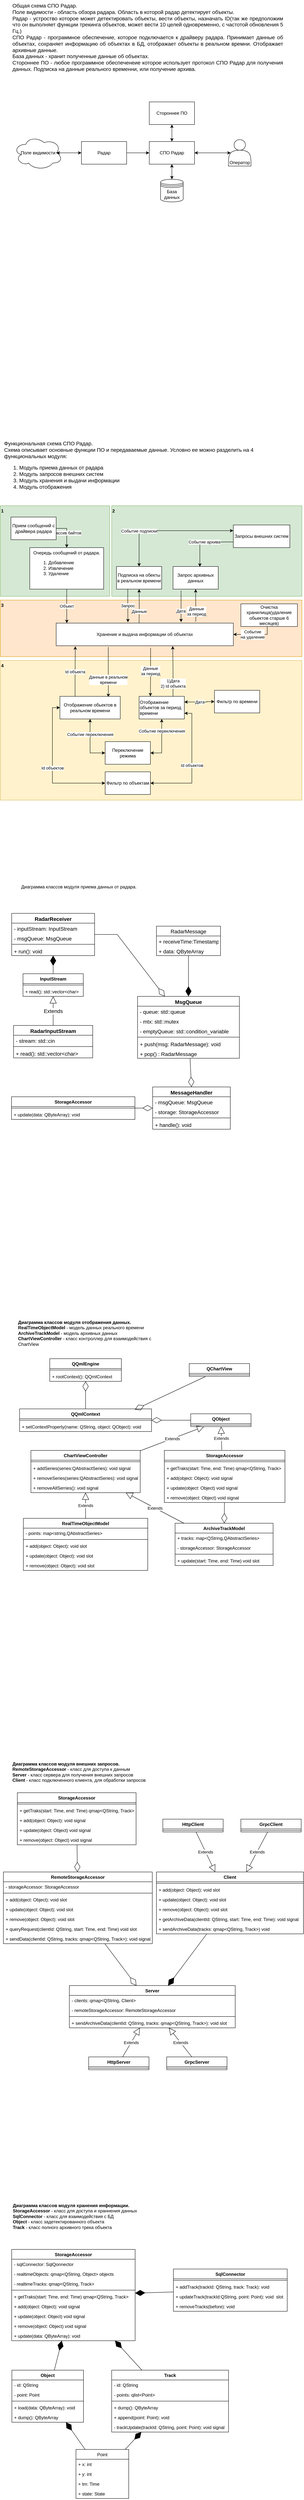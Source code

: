 <mxfile version="20.3.0" type="device"><diagram id="ZGDwONYkAZYJTGnyZvip" name="Страница 1"><mxGraphModel dx="1718" dy="1021" grid="1" gridSize="10" guides="1" tooltips="1" connect="1" arrows="1" fold="1" page="1" pageScale="1" pageWidth="827" pageHeight="1169" math="0" shadow="0"><root><mxCell id="0"/><mxCell id="1" parent="0"/><mxCell id="BJ1b--npaTsTww2lUuI7-237" value="1" style="rounded=0;whiteSpace=wrap;html=1;fontStyle=1;align=left;verticalAlign=top;fillColor=#d5e8d4;strokeColor=#82b366;" vertex="1" parent="1"><mxGeometry x="10" y="1380" width="290" height="240" as="geometry"/></mxCell><mxCell id="BJ1b--npaTsTww2lUuI7-235" value="4" style="rounded=0;whiteSpace=wrap;html=1;fillColor=#fff2cc;strokeColor=#d6b656;align=left;fontStyle=1;verticalAlign=top;" vertex="1" parent="1"><mxGeometry x="10" y="1790" width="800" height="370" as="geometry"/></mxCell><mxCell id="BJ1b--npaTsTww2lUuI7-234" value="3" style="rounded=0;whiteSpace=wrap;html=1;fillColor=#ffe6cc;strokeColor=#d79b00;align=left;verticalAlign=top;fontStyle=1" vertex="1" parent="1"><mxGeometry x="10" y="1630" width="800" height="150" as="geometry"/></mxCell><mxCell id="BJ1b--npaTsTww2lUuI7-233" value="2" style="rounded=0;whiteSpace=wrap;html=1;fillColor=#d5e8d4;strokeColor=#82b366;align=left;fontStyle=1;verticalAlign=top;" vertex="1" parent="1"><mxGeometry x="305.25" y="1380" width="504.75" height="240" as="geometry"/></mxCell><mxCell id="zO4x0Jmv9tGDprUyNKXa-3" style="edgeStyle=orthogonalEdgeStyle;rounded=0;orthogonalLoop=1;jettySize=auto;html=1;exitX=1;exitY=0.5;exitDx=0;exitDy=0;entryX=0;entryY=0.5;entryDx=0;entryDy=0;" parent="1" source="zO4x0Jmv9tGDprUyNKXa-1" target="zO4x0Jmv9tGDprUyNKXa-2" edge="1"><mxGeometry relative="1" as="geometry"/></mxCell><mxCell id="zO4x0Jmv9tGDprUyNKXa-1" value="Радар" style="rounded=0;whiteSpace=wrap;html=1;" parent="1" vertex="1"><mxGeometry x="225" y="415" width="120" height="60" as="geometry"/></mxCell><mxCell id="zO4x0Jmv9tGDprUyNKXa-6" style="edgeStyle=orthogonalEdgeStyle;rounded=0;orthogonalLoop=1;jettySize=auto;html=1;exitX=1;exitY=0.5;exitDx=0;exitDy=0;startArrow=classic;startFill=1;entryX=0.1;entryY=0.5;entryDx=0;entryDy=0;entryPerimeter=0;" parent="1" source="zO4x0Jmv9tGDprUyNKXa-2" target="zO4x0Jmv9tGDprUyNKXa-10" edge="1"><mxGeometry relative="1" as="geometry"><mxPoint x="595" y="445" as="targetPoint"/></mxGeometry></mxCell><mxCell id="zO4x0Jmv9tGDprUyNKXa-11" style="edgeStyle=orthogonalEdgeStyle;rounded=0;orthogonalLoop=1;jettySize=auto;html=1;exitX=0.5;exitY=1;exitDx=0;exitDy=0;entryX=0.5;entryY=0;entryDx=0;entryDy=0;startArrow=classic;startFill=1;" parent="1" source="zO4x0Jmv9tGDprUyNKXa-2" target="zO4x0Jmv9tGDprUyNKXa-9" edge="1"><mxGeometry relative="1" as="geometry"/></mxCell><mxCell id="zO4x0Jmv9tGDprUyNKXa-2" value="СПО Радар" style="rounded=0;whiteSpace=wrap;html=1;" parent="1" vertex="1"><mxGeometry x="405" y="415" width="120" height="60" as="geometry"/></mxCell><mxCell id="zO4x0Jmv9tGDprUyNKXa-8" style="edgeStyle=orthogonalEdgeStyle;rounded=0;orthogonalLoop=1;jettySize=auto;html=1;exitX=0.875;exitY=0.5;exitDx=0;exitDy=0;exitPerimeter=0;entryX=0;entryY=0.5;entryDx=0;entryDy=0;startArrow=classic;startFill=1;" parent="1" source="zO4x0Jmv9tGDprUyNKXa-7" target="zO4x0Jmv9tGDprUyNKXa-1" edge="1"><mxGeometry relative="1" as="geometry"/></mxCell><mxCell id="zO4x0Jmv9tGDprUyNKXa-7" value="Поле видимости" style="ellipse;shape=cloud;whiteSpace=wrap;html=1;" parent="1" vertex="1"><mxGeometry x="45" y="400" width="130" height="90" as="geometry"/></mxCell><mxCell id="zO4x0Jmv9tGDprUyNKXa-9" value="База данных" style="shape=datastore;whiteSpace=wrap;html=1;" parent="1" vertex="1"><mxGeometry x="435" y="515" width="60" height="60" as="geometry"/></mxCell><mxCell id="zO4x0Jmv9tGDprUyNKXa-10" value="Оператор" style="shape=actor;whiteSpace=wrap;html=1;verticalAlign=bottom;" parent="1" vertex="1"><mxGeometry x="615" y="410" width="60" height="70" as="geometry"/></mxCell><mxCell id="zO4x0Jmv9tGDprUyNKXa-14" value="" style="edgeStyle=orthogonalEdgeStyle;rounded=0;orthogonalLoop=1;jettySize=auto;html=1;startArrow=classic;startFill=1;" parent="1" source="zO4x0Jmv9tGDprUyNKXa-13" target="zO4x0Jmv9tGDprUyNKXa-2" edge="1"><mxGeometry relative="1" as="geometry"/></mxCell><mxCell id="zO4x0Jmv9tGDprUyNKXa-13" value="Стороннее ПО" style="rounded=0;whiteSpace=wrap;html=1;" parent="1" vertex="1"><mxGeometry x="405" y="310" width="120" height="60" as="geometry"/></mxCell><mxCell id="ui2ur-IwTn87iTbn4pMz-25" value="Массив байтов" style="edgeStyle=orthogonalEdgeStyle;rounded=0;orthogonalLoop=1;jettySize=auto;html=1;exitX=1;exitY=0.5;exitDx=0;exitDy=0;entryX=0.5;entryY=0;entryDx=0;entryDy=0;" parent="1" source="ui2ur-IwTn87iTbn4pMz-23" target="ui2ur-IwTn87iTbn4pMz-24" edge="1"><mxGeometry relative="1" as="geometry"/></mxCell><mxCell id="ui2ur-IwTn87iTbn4pMz-23" value="Прием сообщений с драйвера радара" style="rounded=0;whiteSpace=wrap;html=1;align=center;verticalAlign=middle;" parent="1" vertex="1"><mxGeometry x="38" y="1410" width="120" height="60" as="geometry"/></mxCell><mxCell id="ui2ur-IwTn87iTbn4pMz-27" value="Объект" style="edgeStyle=orthogonalEdgeStyle;rounded=0;orthogonalLoop=1;jettySize=auto;html=1;exitX=0.5;exitY=1;exitDx=0;exitDy=0;endArrow=classic;endFill=1;entryX=0.06;entryY=0;entryDx=0;entryDy=0;entryPerimeter=0;" parent="1" source="ui2ur-IwTn87iTbn4pMz-24" target="ui2ur-IwTn87iTbn4pMz-26" edge="1"><mxGeometry relative="1" as="geometry"><mxPoint x="218" y="1651" as="targetPoint"/></mxGeometry></mxCell><mxCell id="ui2ur-IwTn87iTbn4pMz-24" value="&lt;div style=&quot;text-align: justify;&quot;&gt;&lt;span style=&quot;background-color: initial;&quot;&gt;Очередь сообщений от радара.&lt;/span&gt;&lt;/div&gt;&lt;div style=&quot;text-align: justify;&quot;&gt;&lt;ol&gt;&lt;li&gt;&lt;span style=&quot;background-color: initial;&quot;&gt;Добавление&lt;/span&gt;&lt;/li&gt;&lt;li&gt;&lt;span style=&quot;background-color: initial;&quot;&gt;Извлечение&lt;/span&gt;&lt;/li&gt;&lt;li&gt;Удаление&lt;/li&gt;&lt;/ol&gt;&lt;/div&gt;" style="rounded=0;whiteSpace=wrap;html=1;verticalAlign=top;" parent="1" vertex="1"><mxGeometry x="88" y="1491" width="196" height="110" as="geometry"/></mxCell><mxCell id="ui2ur-IwTn87iTbn4pMz-29" value="Данные в реальном &lt;br&gt;времени" style="edgeStyle=orthogonalEdgeStyle;rounded=0;orthogonalLoop=1;jettySize=auto;html=1;entryX=0.803;entryY=0.032;entryDx=0;entryDy=0;entryPerimeter=0;exitX=0.294;exitY=1.056;exitDx=0;exitDy=0;exitPerimeter=0;" parent="1" source="ui2ur-IwTn87iTbn4pMz-26" target="ui2ur-IwTn87iTbn4pMz-28" edge="1"><mxGeometry x="0.309" relative="1" as="geometry"><mxPoint x="296" y="1795" as="sourcePoint"/><mxPoint as="offset"/></mxGeometry></mxCell><mxCell id="ui2ur-IwTn87iTbn4pMz-31" value="Данные &lt;br&gt;за период" style="edgeStyle=orthogonalEdgeStyle;rounded=0;orthogonalLoop=1;jettySize=auto;html=1;entryX=0.25;entryY=0;entryDx=0;entryDy=0;exitX=0.533;exitY=1.093;exitDx=0;exitDy=0;exitPerimeter=0;" parent="1" source="ui2ur-IwTn87iTbn4pMz-26" target="ui2ur-IwTn87iTbn4pMz-30" edge="1"><mxGeometry x="-0.039" relative="1" as="geometry"><mxPoint x="438" y="1775" as="sourcePoint"/><mxPoint as="offset"/></mxGeometry></mxCell><mxCell id="ui2ur-IwTn87iTbn4pMz-51" value="Событие подписки" style="edgeStyle=orthogonalEdgeStyle;rounded=0;orthogonalLoop=1;jettySize=auto;html=1;entryX=0;entryY=0.25;entryDx=0;entryDy=0;startArrow=classic;startFill=1;endArrow=classic;endFill=1;exitX=0.5;exitY=0;exitDx=0;exitDy=0;" parent="1" source="ui2ur-IwTn87iTbn4pMz-52" target="ui2ur-IwTn87iTbn4pMz-50" edge="1"><mxGeometry x="-0.45" relative="1" as="geometry"><mxPoint x="286" y="1371" as="sourcePoint"/><mxPoint y="1" as="offset"/></mxGeometry></mxCell><mxCell id="ui2ur-IwTn87iTbn4pMz-26" value="Хранение и выдача информации об объектах" style="rounded=0;whiteSpace=wrap;html=1;verticalAlign=middle;align=center;" parent="1" vertex="1"><mxGeometry x="158" y="1691" width="470" height="60" as="geometry"/></mxCell><mxCell id="ui2ur-IwTn87iTbn4pMz-36" value="Событие переключения" style="edgeStyle=orthogonalEdgeStyle;rounded=0;orthogonalLoop=1;jettySize=auto;html=1;exitX=0.5;exitY=1;exitDx=0;exitDy=0;entryX=0;entryY=0.5;entryDx=0;entryDy=0;startArrow=classic;startFill=1;" parent="1" source="ui2ur-IwTn87iTbn4pMz-28" target="ui2ur-IwTn87iTbn4pMz-32" edge="1"><mxGeometry x="-0.375" relative="1" as="geometry"><mxPoint as="offset"/></mxGeometry></mxCell><mxCell id="ui2ur-IwTn87iTbn4pMz-42" value="Id объектов" style="edgeStyle=orthogonalEdgeStyle;rounded=0;orthogonalLoop=1;jettySize=auto;html=1;exitX=0;exitY=0.5;exitDx=0;exitDy=0;entryX=0;entryY=0.5;entryDx=0;entryDy=0;startArrow=classic;startFill=1;" parent="1" source="ui2ur-IwTn87iTbn4pMz-28" target="ui2ur-IwTn87iTbn4pMz-38" edge="1"><mxGeometry relative="1" as="geometry"/></mxCell><mxCell id="ui2ur-IwTn87iTbn4pMz-49" value="Id объекта" style="edgeStyle=orthogonalEdgeStyle;rounded=0;orthogonalLoop=1;jettySize=auto;html=1;exitX=0.251;exitY=0.06;exitDx=0;exitDy=0;startArrow=none;startFill=0;endArrow=classic;endFill=1;exitPerimeter=0;entryX=0.108;entryY=1.024;entryDx=0;entryDy=0;entryPerimeter=0;" parent="1" source="ui2ur-IwTn87iTbn4pMz-28" target="ui2ur-IwTn87iTbn4pMz-26" edge="1"><mxGeometry relative="1" as="geometry"><mxPoint x="208" y="1765" as="targetPoint"/></mxGeometry></mxCell><mxCell id="ui2ur-IwTn87iTbn4pMz-28" value="Отображение обьектов в реальном времени" style="rounded=0;whiteSpace=wrap;html=1;align=center;verticalAlign=middle;" parent="1" vertex="1"><mxGeometry x="168" y="1885" width="160" height="60" as="geometry"/></mxCell><mxCell id="ui2ur-IwTn87iTbn4pMz-35" value="Событие переключения" style="edgeStyle=orthogonalEdgeStyle;rounded=0;orthogonalLoop=1;jettySize=auto;html=1;exitX=0.5;exitY=1;exitDx=0;exitDy=0;entryX=1;entryY=0.5;entryDx=0;entryDy=0;startArrow=classic;startFill=1;" parent="1" source="ui2ur-IwTn87iTbn4pMz-30" target="ui2ur-IwTn87iTbn4pMz-32" edge="1"><mxGeometry x="-0.467" relative="1" as="geometry"><mxPoint as="offset"/></mxGeometry></mxCell><mxCell id="ui2ur-IwTn87iTbn4pMz-41" value="Id объектов" style="edgeStyle=orthogonalEdgeStyle;rounded=0;orthogonalLoop=1;jettySize=auto;html=1;exitX=1;exitY=0.75;exitDx=0;exitDy=0;entryX=1;entryY=0.5;entryDx=0;entryDy=0;startArrow=classic;startFill=1;" parent="1" source="ui2ur-IwTn87iTbn4pMz-30" target="ui2ur-IwTn87iTbn4pMz-38" edge="1"><mxGeometry relative="1" as="geometry"/></mxCell><mxCell id="ui2ur-IwTn87iTbn4pMz-43" value="Дата" style="edgeStyle=orthogonalEdgeStyle;rounded=0;orthogonalLoop=1;jettySize=auto;html=1;exitX=1;exitY=0.25;exitDx=0;exitDy=0;entryX=0;entryY=0.5;entryDx=0;entryDy=0;startArrow=classic;startFill=1;" parent="1" source="ui2ur-IwTn87iTbn4pMz-30" target="ui2ur-IwTn87iTbn4pMz-37" edge="1"><mxGeometry relative="1" as="geometry"><Array as="points"><mxPoint x="558" y="1900"/></Array></mxGeometry></mxCell><mxCell id="ui2ur-IwTn87iTbn4pMz-48" value="1)Дата&lt;br&gt;2) Id объекта" style="edgeStyle=orthogonalEdgeStyle;rounded=0;orthogonalLoop=1;jettySize=auto;html=1;exitX=0.75;exitY=0;exitDx=0;exitDy=0;startArrow=none;startFill=0;entryX=0.658;entryY=1.013;entryDx=0;entryDy=0;entryPerimeter=0;" parent="1" source="ui2ur-IwTn87iTbn4pMz-30" target="ui2ur-IwTn87iTbn4pMz-26" edge="1"><mxGeometry x="-0.492" relative="1" as="geometry"><mxPoint x="468" y="1775" as="targetPoint"/><mxPoint as="offset"/></mxGeometry></mxCell><mxCell id="ui2ur-IwTn87iTbn4pMz-30" value="Отображение объектов за период времени" style="rounded=0;whiteSpace=wrap;html=1;align=left;verticalAlign=middle;" parent="1" vertex="1"><mxGeometry x="378" y="1885" width="120" height="60" as="geometry"/></mxCell><mxCell id="ui2ur-IwTn87iTbn4pMz-32" value="Переключение режима" style="rounded=0;whiteSpace=wrap;html=1;" parent="1" vertex="1"><mxGeometry x="288" y="2005" width="120" height="60" as="geometry"/></mxCell><mxCell id="ui2ur-IwTn87iTbn4pMz-37" value="Фильтр по времени" style="rounded=0;whiteSpace=wrap;html=1;align=center;verticalAlign=middle;" parent="1" vertex="1"><mxGeometry x="578" y="1869" width="120" height="60" as="geometry"/></mxCell><mxCell id="ui2ur-IwTn87iTbn4pMz-38" value="Фильтр по объектам" style="rounded=0;whiteSpace=wrap;html=1;align=center;verticalAlign=middle;" parent="1" vertex="1"><mxGeometry x="288" y="2085" width="120" height="60" as="geometry"/></mxCell><mxCell id="ui2ur-IwTn87iTbn4pMz-54" value="Данные" style="edgeStyle=orthogonalEdgeStyle;rounded=0;orthogonalLoop=1;jettySize=auto;html=1;entryX=0.5;entryY=1;entryDx=0;entryDy=0;startArrow=none;startFill=0;endArrow=classic;endFill=1;" parent="1" target="ui2ur-IwTn87iTbn4pMz-52" edge="1"><mxGeometry x="-0.311" relative="1" as="geometry"><mxPoint x="378" y="1691" as="sourcePoint"/><mxPoint as="offset"/></mxGeometry></mxCell><mxCell id="ui2ur-IwTn87iTbn4pMz-58" value="Данные &lt;br&gt;за период" style="edgeStyle=orthogonalEdgeStyle;rounded=0;orthogonalLoop=1;jettySize=auto;html=1;entryX=0.5;entryY=1;entryDx=0;entryDy=0;startArrow=none;startFill=0;endArrow=classic;endFill=1;exitX=0.788;exitY=-0.064;exitDx=0;exitDy=0;exitPerimeter=0;" parent="1" source="ui2ur-IwTn87iTbn4pMz-26" target="ui2ur-IwTn87iTbn4pMz-56" edge="1"><mxGeometry x="-0.372" y="-2" relative="1" as="geometry"><mxPoint x="528" y="1681" as="sourcePoint"/><mxPoint as="offset"/></mxGeometry></mxCell><mxCell id="ui2ur-IwTn87iTbn4pMz-62" value="Событие архива" style="edgeStyle=orthogonalEdgeStyle;rounded=0;orthogonalLoop=1;jettySize=auto;html=1;exitX=0;exitY=0.75;exitDx=0;exitDy=0;startArrow=none;startFill=0;endArrow=classic;endFill=1;entryX=0.593;entryY=0.01;entryDx=0;entryDy=0;entryPerimeter=0;" parent="1" source="ui2ur-IwTn87iTbn4pMz-50" target="ui2ur-IwTn87iTbn4pMz-56" edge="1"><mxGeometry relative="1" as="geometry"><mxPoint x="210" y="1351" as="targetPoint"/></mxGeometry></mxCell><mxCell id="ui2ur-IwTn87iTbn4pMz-50" value="Запросы внешних систем" style="rounded=0;whiteSpace=wrap;html=1;align=center;verticalAlign=middle;" parent="1" vertex="1"><mxGeometry x="628" y="1431" width="150" height="60" as="geometry"/></mxCell><mxCell id="ui2ur-IwTn87iTbn4pMz-53" value="Запрос" style="edgeStyle=orthogonalEdgeStyle;rounded=0;orthogonalLoop=1;jettySize=auto;html=1;exitX=0.25;exitY=1;exitDx=0;exitDy=0;startArrow=none;startFill=0;endArrow=classic;endFill=1;entryX=0.405;entryY=-0.038;entryDx=0;entryDy=0;entryPerimeter=0;" parent="1" source="ui2ur-IwTn87iTbn4pMz-52" target="ui2ur-IwTn87iTbn4pMz-26" edge="1"><mxGeometry relative="1" as="geometry"><mxPoint x="346" y="1671" as="targetPoint"/></mxGeometry></mxCell><mxCell id="ui2ur-IwTn87iTbn4pMz-52" value="Подписка на обекты в реальном времени" style="rounded=0;whiteSpace=wrap;html=1;align=center;verticalAlign=middle;" parent="1" vertex="1"><mxGeometry x="318" y="1541" width="120" height="60" as="geometry"/></mxCell><mxCell id="ui2ur-IwTn87iTbn4pMz-57" value="Дата" style="edgeStyle=orthogonalEdgeStyle;rounded=0;orthogonalLoop=1;jettySize=auto;html=1;exitX=0.178;exitY=1.06;exitDx=0;exitDy=0;startArrow=none;startFill=0;endArrow=classic;endFill=1;entryX=0.705;entryY=-0.044;entryDx=0;entryDy=0;entryPerimeter=0;exitPerimeter=0;" parent="1" source="ui2ur-IwTn87iTbn4pMz-56" target="ui2ur-IwTn87iTbn4pMz-26" edge="1"><mxGeometry x="0.292" relative="1" as="geometry"><mxPoint x="488" y="1506" as="targetPoint"/><mxPoint as="offset"/></mxGeometry></mxCell><mxCell id="ui2ur-IwTn87iTbn4pMz-56" value="Запрос архивных данных" style="rounded=0;whiteSpace=wrap;html=1;align=center;verticalAlign=middle;" parent="1" vertex="1"><mxGeometry x="468" y="1541" width="120" height="60" as="geometry"/></mxCell><mxCell id="ui2ur-IwTn87iTbn4pMz-60" value="Событие &lt;br&gt;на удаление" style="edgeStyle=orthogonalEdgeStyle;rounded=0;orthogonalLoop=1;jettySize=auto;html=1;exitX=0.5;exitY=1;exitDx=0;exitDy=0;startArrow=none;startFill=0;endArrow=classic;endFill=1;entryX=1;entryY=0.5;entryDx=0;entryDy=0;" parent="1" source="ui2ur-IwTn87iTbn4pMz-59" target="ui2ur-IwTn87iTbn4pMz-26" edge="1"><mxGeometry x="0.125" relative="1" as="geometry"><mxPoint x="638" y="1591" as="targetPoint"/><Array as="points"><mxPoint x="718" y="1721"/></Array><mxPoint as="offset"/></mxGeometry></mxCell><mxCell id="ui2ur-IwTn87iTbn4pMz-59" value="Очистка хранилища(удаление обьектов старше 6 месяцев)" style="rounded=0;whiteSpace=wrap;html=1;align=center;verticalAlign=middle;" parent="1" vertex="1"><mxGeometry x="648" y="1640" width="150" height="60" as="geometry"/></mxCell><mxCell id="ui2ur-IwTn87iTbn4pMz-63" value="InputStream" style="swimlane;fontStyle=1;align=center;verticalAlign=top;childLayout=stackLayout;horizontal=1;startSize=26;horizontalStack=0;resizeParent=1;resizeParentMax=0;resizeLast=0;collapsible=1;marginBottom=0;" parent="1" vertex="1"><mxGeometry x="70" y="2620" width="160" height="60" as="geometry"/></mxCell><mxCell id="ui2ur-IwTn87iTbn4pMz-65" value="" style="line;strokeWidth=1;fillColor=none;align=left;verticalAlign=middle;spacingTop=-1;spacingLeft=3;spacingRight=3;rotatable=0;labelPosition=right;points=[];portConstraint=eastwest;strokeColor=inherit;" parent="ui2ur-IwTn87iTbn4pMz-63" vertex="1"><mxGeometry y="26" width="160" height="8" as="geometry"/></mxCell><mxCell id="ui2ur-IwTn87iTbn4pMz-66" value="+ read(): std::vector&lt;char&gt;" style="text;strokeColor=none;fillColor=none;align=left;verticalAlign=top;spacingLeft=4;spacingRight=4;overflow=hidden;rotatable=0;points=[[0,0.5],[1,0.5]];portConstraint=eastwest;" parent="ui2ur-IwTn87iTbn4pMz-63" vertex="1"><mxGeometry y="34" width="160" height="26" as="geometry"/></mxCell><mxCell id="ui2ur-IwTn87iTbn4pMz-68" value="&lt;font style=&quot;font-size: 14px;&quot;&gt;Общая схема СПО Радар.&lt;br&gt;&lt;/font&gt;&lt;div style=&quot;text-align: justify; font-size: 14px;&quot;&gt;&lt;font style=&quot;font-size: 14px;&quot;&gt;Поле видимости - область обзора радара. Область в которой радар детектирует объекты.&lt;/font&gt;&lt;/div&gt;&lt;div style=&quot;text-align: justify; font-size: 14px;&quot;&gt;&lt;font style=&quot;font-size: 14px;&quot;&gt;Радар - устроство которое может детектировать объекты, вести объекты, назначать ID(так же предположим что он выполняет функции трекинга объектов, может вести 10 целей одновременно, с частотой обновления 5 Гц.)&amp;nbsp;&lt;/font&gt;&lt;/div&gt;&lt;div style=&quot;text-align: justify; font-size: 14px;&quot;&gt;&lt;font style=&quot;font-size: 14px;&quot;&gt;СПО Радар - программное обеспечение, которое подключается к драйверу радара. Принимает данные об объектах, сохраняет информацию об объектах в БД, отображает объекты в реальном времни. Отображает архивные данные.&lt;/font&gt;&lt;/div&gt;&lt;div style=&quot;text-align: justify; font-size: 14px;&quot;&gt;&lt;font style=&quot;font-size: 14px;&quot;&gt;База данных - хранит полученные данные об объектах.&lt;/font&gt;&lt;/div&gt;&lt;div style=&quot;text-align: justify; font-size: 14px;&quot;&gt;&lt;font style=&quot;font-size: 14px;&quot;&gt;Стороннее ПО - любое программное обеспеченеие которое использует протокол СПО Радар для получения данных. Подписка на данные реального временни, или получение архива.&lt;/font&gt;&lt;/div&gt;" style="rounded=0;whiteSpace=wrap;html=1;align=left;verticalAlign=top;strokeColor=none;" parent="1" vertex="1"><mxGeometry x="40" y="40" width="720" height="220" as="geometry"/></mxCell><mxCell id="ui2ur-IwTn87iTbn4pMz-69" value="Функциональная схема СПО Радар.&amp;nbsp;&lt;br&gt;Схема описывает основные функции ПО и передаваемые данные. Условно ее можно разделить на 4 функциональных модуля:&lt;br&gt;&lt;ol&gt;&lt;li&gt;Модуль приема данных от радара&lt;/li&gt;&lt;li&gt;&lt;span style=&quot;background-color: initial;&quot;&gt;Модуль запросов внешних систем&lt;/span&gt;&lt;br&gt;&lt;/li&gt;&lt;li&gt;Модуль хранения и выдачи информации&lt;/li&gt;&lt;li&gt;Модуль отображения&lt;br&gt;&lt;/li&gt;&lt;/ol&gt;" style="rounded=0;whiteSpace=wrap;html=1;fontSize=14;verticalAlign=top;align=left;strokeColor=none;" parent="1" vertex="1"><mxGeometry x="18" y="1200" width="760" height="170" as="geometry"/></mxCell><mxCell id="ui2ur-IwTn87iTbn4pMz-72" value="RadarInputStream" style="swimlane;fontStyle=1;align=center;verticalAlign=top;childLayout=stackLayout;horizontal=1;startSize=26;horizontalStack=0;resizeParent=1;resizeParentMax=0;resizeLast=0;collapsible=1;marginBottom=0;fontSize=14;" parent="1" vertex="1"><mxGeometry x="45" y="2757" width="210" height="86" as="geometry"/></mxCell><mxCell id="ui2ur-IwTn87iTbn4pMz-73" value="- stream: std::cin" style="text;strokeColor=none;fillColor=none;align=left;verticalAlign=top;spacingLeft=4;spacingRight=4;overflow=hidden;rotatable=0;points=[[0,0.5],[1,0.5]];portConstraint=eastwest;fontSize=14;" parent="ui2ur-IwTn87iTbn4pMz-72" vertex="1"><mxGeometry y="26" width="210" height="26" as="geometry"/></mxCell><mxCell id="ui2ur-IwTn87iTbn4pMz-74" value="" style="line;strokeWidth=1;fillColor=none;align=left;verticalAlign=middle;spacingTop=-1;spacingLeft=3;spacingRight=3;rotatable=0;labelPosition=right;points=[];portConstraint=eastwest;strokeColor=inherit;fontSize=14;" parent="ui2ur-IwTn87iTbn4pMz-72" vertex="1"><mxGeometry y="52" width="210" height="8" as="geometry"/></mxCell><mxCell id="ui2ur-IwTn87iTbn4pMz-75" value="+ read(): std::vector&lt;char&gt;" style="text;strokeColor=none;fillColor=none;align=left;verticalAlign=top;spacingLeft=4;spacingRight=4;overflow=hidden;rotatable=0;points=[[0,0.5],[1,0.5]];portConstraint=eastwest;fontSize=14;" parent="ui2ur-IwTn87iTbn4pMz-72" vertex="1"><mxGeometry y="60" width="210" height="26" as="geometry"/></mxCell><mxCell id="ui2ur-IwTn87iTbn4pMz-76" value="Extends" style="endArrow=block;endSize=16;endFill=0;html=1;rounded=0;fontSize=14;" parent="1" source="ui2ur-IwTn87iTbn4pMz-72" target="ui2ur-IwTn87iTbn4pMz-63" edge="1"><mxGeometry width="160" relative="1" as="geometry"><mxPoint x="280" y="2627" as="sourcePoint"/><mxPoint x="440" y="2627" as="targetPoint"/></mxGeometry></mxCell><mxCell id="ui2ur-IwTn87iTbn4pMz-77" value="RadarMessage" style="swimlane;fontStyle=0;childLayout=stackLayout;horizontal=1;startSize=26;fillColor=none;horizontalStack=0;resizeParent=1;resizeParentMax=0;resizeLast=0;collapsible=1;marginBottom=0;fontSize=14;" parent="1" vertex="1"><mxGeometry x="424" y="2494" width="170" height="78" as="geometry"/></mxCell><mxCell id="ui2ur-IwTn87iTbn4pMz-78" value="+ receiveTime:Timestamp" style="text;strokeColor=none;fillColor=none;align=left;verticalAlign=top;spacingLeft=4;spacingRight=4;overflow=hidden;rotatable=0;points=[[0,0.5],[1,0.5]];portConstraint=eastwest;fontSize=14;" parent="ui2ur-IwTn87iTbn4pMz-77" vertex="1"><mxGeometry y="26" width="170" height="26" as="geometry"/></mxCell><mxCell id="ui2ur-IwTn87iTbn4pMz-80" value="+ data: QByteArray" style="text;strokeColor=none;fillColor=none;align=left;verticalAlign=top;spacingLeft=4;spacingRight=4;overflow=hidden;rotatable=0;points=[[0,0.5],[1,0.5]];portConstraint=eastwest;fontSize=14;" parent="ui2ur-IwTn87iTbn4pMz-77" vertex="1"><mxGeometry y="52" width="170" height="26" as="geometry"/></mxCell><mxCell id="ui2ur-IwTn87iTbn4pMz-81" value="RadarReceiver" style="swimlane;fontStyle=1;align=center;verticalAlign=top;childLayout=stackLayout;horizontal=1;startSize=26;horizontalStack=0;resizeParent=1;resizeParentMax=0;resizeLast=0;collapsible=1;marginBottom=0;fontSize=14;" parent="1" vertex="1"><mxGeometry x="40" y="2460" width="220" height="112" as="geometry"/></mxCell><mxCell id="ui2ur-IwTn87iTbn4pMz-82" value="- inputStream: InputStream" style="text;strokeColor=none;fillColor=none;align=left;verticalAlign=top;spacingLeft=4;spacingRight=4;overflow=hidden;rotatable=0;points=[[0,0.5],[1,0.5]];portConstraint=eastwest;fontSize=14;" parent="ui2ur-IwTn87iTbn4pMz-81" vertex="1"><mxGeometry y="26" width="220" height="26" as="geometry"/></mxCell><mxCell id="ui2ur-IwTn87iTbn4pMz-96" value="- msgQueue: MsgQueue" style="text;strokeColor=none;fillColor=none;align=left;verticalAlign=top;spacingLeft=4;spacingRight=4;overflow=hidden;rotatable=0;points=[[0,0.5],[1,0.5]];portConstraint=eastwest;fontSize=14;" parent="ui2ur-IwTn87iTbn4pMz-81" vertex="1"><mxGeometry y="52" width="220" height="26" as="geometry"/></mxCell><mxCell id="ui2ur-IwTn87iTbn4pMz-83" value="" style="line;strokeWidth=1;fillColor=none;align=left;verticalAlign=middle;spacingTop=-1;spacingLeft=3;spacingRight=3;rotatable=0;labelPosition=right;points=[];portConstraint=eastwest;strokeColor=inherit;fontSize=14;" parent="ui2ur-IwTn87iTbn4pMz-81" vertex="1"><mxGeometry y="78" width="220" height="8" as="geometry"/></mxCell><mxCell id="ui2ur-IwTn87iTbn4pMz-84" value="+ run(): void" style="text;strokeColor=none;fillColor=none;align=left;verticalAlign=top;spacingLeft=4;spacingRight=4;overflow=hidden;rotatable=0;points=[[0,0.5],[1,0.5]];portConstraint=eastwest;fontSize=14;" parent="ui2ur-IwTn87iTbn4pMz-81" vertex="1"><mxGeometry y="86" width="220" height="26" as="geometry"/></mxCell><mxCell id="ui2ur-IwTn87iTbn4pMz-85" value="" style="endArrow=diamondThin;endFill=1;endSize=24;html=1;rounded=0;fontSize=14;" parent="1" source="ui2ur-IwTn87iTbn4pMz-63" target="ui2ur-IwTn87iTbn4pMz-81" edge="1"><mxGeometry width="160" relative="1" as="geometry"><mxPoint x="-40" y="2550" as="sourcePoint"/><mxPoint x="-30" y="2500" as="targetPoint"/></mxGeometry></mxCell><object label="MsgQueue" m_mtx="std::mutex&#10;std::mutex" m_emptyCondition="std::condition_variable" id="ui2ur-IwTn87iTbn4pMz-86"><mxCell style="swimlane;fontStyle=1;align=center;verticalAlign=top;childLayout=stackLayout;horizontal=1;startSize=26;horizontalStack=0;resizeParent=1;resizeParentMax=0;resizeLast=0;collapsible=1;marginBottom=0;fontSize=14;" parent="1" vertex="1"><mxGeometry x="374" y="2680" width="270" height="164" as="geometry"/></mxCell></object><object label="- queue: std::queue" d="d" dd="dd" id="ui2ur-IwTn87iTbn4pMz-87"><mxCell style="text;strokeColor=none;fillColor=none;align=left;verticalAlign=top;spacingLeft=4;spacingRight=4;overflow=hidden;rotatable=0;points=[[0,0.5],[1,0.5]];portConstraint=eastwest;fontSize=14;" parent="ui2ur-IwTn87iTbn4pMz-86" vertex="1"><mxGeometry y="26" width="270" height="26" as="geometry"/></mxCell></object><mxCell id="ui2ur-IwTn87iTbn4pMz-93" value="- mtx: std::mutex" style="text;strokeColor=none;fillColor=none;align=left;verticalAlign=top;spacingLeft=4;spacingRight=4;overflow=hidden;rotatable=0;points=[[0,0.5],[1,0.5]];portConstraint=eastwest;fontSize=14;" parent="ui2ur-IwTn87iTbn4pMz-86" vertex="1"><mxGeometry y="52" width="270" height="26" as="geometry"/></mxCell><mxCell id="ui2ur-IwTn87iTbn4pMz-92" value="- emptyQueue: std::condition_variable" style="text;strokeColor=none;fillColor=none;align=left;verticalAlign=top;spacingLeft=4;spacingRight=4;overflow=hidden;rotatable=0;points=[[0,0.5],[1,0.5]];portConstraint=eastwest;fontSize=14;" parent="ui2ur-IwTn87iTbn4pMz-86" vertex="1"><mxGeometry y="78" width="270" height="26" as="geometry"/></mxCell><mxCell id="ui2ur-IwTn87iTbn4pMz-88" value="" style="line;strokeWidth=1;fillColor=none;align=left;verticalAlign=middle;spacingTop=-1;spacingLeft=3;spacingRight=3;rotatable=0;labelPosition=right;points=[];portConstraint=eastwest;strokeColor=inherit;fontSize=14;" parent="ui2ur-IwTn87iTbn4pMz-86" vertex="1"><mxGeometry y="104" width="270" height="8" as="geometry"/></mxCell><mxCell id="ui2ur-IwTn87iTbn4pMz-89" value="+ push(msg: RadarMessage): void" style="text;strokeColor=none;fillColor=none;align=left;verticalAlign=top;spacingLeft=4;spacingRight=4;overflow=hidden;rotatable=0;points=[[0,0.5],[1,0.5]];portConstraint=eastwest;fontSize=14;" parent="ui2ur-IwTn87iTbn4pMz-86" vertex="1"><mxGeometry y="112" width="270" height="26" as="geometry"/></mxCell><mxCell id="ui2ur-IwTn87iTbn4pMz-94" value="+ pop() : RadarMessage" style="text;strokeColor=none;fillColor=none;align=left;verticalAlign=top;spacingLeft=4;spacingRight=4;overflow=hidden;rotatable=0;points=[[0,0.5],[1,0.5]];portConstraint=eastwest;fontSize=14;" parent="ui2ur-IwTn87iTbn4pMz-86" vertex="1"><mxGeometry y="138" width="270" height="26" as="geometry"/></mxCell><mxCell id="ui2ur-IwTn87iTbn4pMz-95" value="" style="endArrow=diamondThin;endFill=1;endSize=24;html=1;rounded=0;fontSize=14;" parent="1" source="ui2ur-IwTn87iTbn4pMz-77" target="ui2ur-IwTn87iTbn4pMz-86" edge="1"><mxGeometry width="160" relative="1" as="geometry"><mxPoint x="150" y="2750" as="sourcePoint"/><mxPoint x="310" y="2750" as="targetPoint"/></mxGeometry></mxCell><mxCell id="ui2ur-IwTn87iTbn4pMz-98" value="" style="endArrow=diamondThin;endFill=0;endSize=24;html=1;rounded=0;fontSize=14;" parent="1" source="ui2ur-IwTn87iTbn4pMz-81" target="ui2ur-IwTn87iTbn4pMz-86" edge="1"><mxGeometry width="160" relative="1" as="geometry"><mxPoint x="150" y="2700" as="sourcePoint"/><mxPoint x="310" y="2700" as="targetPoint"/><Array as="points"><mxPoint x="320" y="2516"/></Array></mxGeometry></mxCell><mxCell id="ui2ur-IwTn87iTbn4pMz-100" value="MessageHandler" style="swimlane;fontStyle=1;align=center;verticalAlign=top;childLayout=stackLayout;horizontal=1;startSize=26;horizontalStack=0;resizeParent=1;resizeParentMax=0;resizeLast=0;collapsible=1;marginBottom=0;fontSize=14;" parent="1" vertex="1"><mxGeometry x="414" y="2920" width="206" height="112" as="geometry"/></mxCell><mxCell id="ui2ur-IwTn87iTbn4pMz-101" value="- msgQueue: MsgQueue" style="text;strokeColor=none;fillColor=none;align=left;verticalAlign=top;spacingLeft=4;spacingRight=4;overflow=hidden;rotatable=0;points=[[0,0.5],[1,0.5]];portConstraint=eastwest;fontSize=14;" parent="ui2ur-IwTn87iTbn4pMz-100" vertex="1"><mxGeometry y="26" width="206" height="26" as="geometry"/></mxCell><mxCell id="ui2ur-IwTn87iTbn4pMz-110" value="- storage: StorageAccessor" style="text;strokeColor=none;fillColor=none;align=left;verticalAlign=top;spacingLeft=4;spacingRight=4;overflow=hidden;rotatable=0;points=[[0,0.5],[1,0.5]];portConstraint=eastwest;fontSize=14;" parent="ui2ur-IwTn87iTbn4pMz-100" vertex="1"><mxGeometry y="52" width="206" height="26" as="geometry"/></mxCell><mxCell id="ui2ur-IwTn87iTbn4pMz-102" value="" style="line;strokeWidth=1;fillColor=none;align=left;verticalAlign=middle;spacingTop=-1;spacingLeft=3;spacingRight=3;rotatable=0;labelPosition=right;points=[];portConstraint=eastwest;strokeColor=inherit;fontSize=14;" parent="ui2ur-IwTn87iTbn4pMz-100" vertex="1"><mxGeometry y="78" width="206" height="8" as="geometry"/></mxCell><mxCell id="ui2ur-IwTn87iTbn4pMz-103" value="+ handle(): void" style="text;strokeColor=none;fillColor=none;align=left;verticalAlign=top;spacingLeft=4;spacingRight=4;overflow=hidden;rotatable=0;points=[[0,0.5],[1,0.5]];portConstraint=eastwest;fontSize=14;" parent="ui2ur-IwTn87iTbn4pMz-100" vertex="1"><mxGeometry y="86" width="206" height="26" as="geometry"/></mxCell><mxCell id="ui2ur-IwTn87iTbn4pMz-104" value="" style="endArrow=diamondThin;endFill=0;endSize=24;html=1;rounded=0;fontSize=14;entryX=0.5;entryY=0;entryDx=0;entryDy=0;" parent="1" source="ui2ur-IwTn87iTbn4pMz-86" target="ui2ur-IwTn87iTbn4pMz-100" edge="1"><mxGeometry width="160" relative="1" as="geometry"><mxPoint x="290" y="2830" as="sourcePoint"/><mxPoint x="450" y="2830" as="targetPoint"/></mxGeometry></mxCell><mxCell id="ui2ur-IwTn87iTbn4pMz-109" value="" style="endArrow=diamondThin;endFill=0;endSize=24;html=1;rounded=0;fontSize=14;" parent="1" source="BJ1b--npaTsTww2lUuI7-220" target="ui2ur-IwTn87iTbn4pMz-100" edge="1"><mxGeometry width="160" relative="1" as="geometry"><mxPoint x="240" y="2976" as="sourcePoint"/><mxPoint x="450" y="2940" as="targetPoint"/></mxGeometry></mxCell><mxCell id="BJ1b--npaTsTww2lUuI7-12" value="Диаграмма классов модуля приема данных от радара.&amp;nbsp;" style="rounded=0;whiteSpace=wrap;html=1;align=center;verticalAlign=middle;strokeColor=none;" vertex="1" parent="1"><mxGeometry x="40" y="2360" width="360" height="60" as="geometry"/></mxCell><mxCell id="BJ1b--npaTsTww2lUuI7-13" value="QObject" style="swimlane;fontStyle=1;align=center;verticalAlign=top;childLayout=stackLayout;horizontal=1;startSize=26;horizontalStack=0;resizeParent=1;resizeParentMax=0;resizeLast=0;collapsible=1;marginBottom=0;" vertex="1" parent="1"><mxGeometry x="515" y="3786" width="160" height="34" as="geometry"/></mxCell><mxCell id="BJ1b--npaTsTww2lUuI7-15" value="" style="line;strokeWidth=1;fillColor=none;align=left;verticalAlign=middle;spacingTop=-1;spacingLeft=3;spacingRight=3;rotatable=0;labelPosition=right;points=[];portConstraint=eastwest;strokeColor=inherit;" vertex="1" parent="BJ1b--npaTsTww2lUuI7-13"><mxGeometry y="26" width="160" height="8" as="geometry"/></mxCell><mxCell id="BJ1b--npaTsTww2lUuI7-17" value="RealTimeObjectModel" style="swimlane;fontStyle=1;align=center;verticalAlign=top;childLayout=stackLayout;horizontal=1;startSize=26;horizontalStack=0;resizeParent=1;resizeParentMax=0;resizeLast=0;collapsible=1;marginBottom=0;" vertex="1" parent="1"><mxGeometry x="71" y="4063" width="330" height="138" as="geometry"/></mxCell><mxCell id="BJ1b--npaTsTww2lUuI7-18" value="- points: map&lt;string,QAbstractSeries&gt;" style="text;strokeColor=none;fillColor=none;align=left;verticalAlign=top;spacingLeft=4;spacingRight=4;overflow=hidden;rotatable=0;points=[[0,0.5],[1,0.5]];portConstraint=eastwest;" vertex="1" parent="BJ1b--npaTsTww2lUuI7-17"><mxGeometry y="26" width="330" height="26" as="geometry"/></mxCell><mxCell id="BJ1b--npaTsTww2lUuI7-19" value="" style="line;strokeWidth=1;fillColor=none;align=left;verticalAlign=middle;spacingTop=-1;spacingLeft=3;spacingRight=3;rotatable=0;labelPosition=right;points=[];portConstraint=eastwest;strokeColor=inherit;" vertex="1" parent="BJ1b--npaTsTww2lUuI7-17"><mxGeometry y="52" width="330" height="8" as="geometry"/></mxCell><mxCell id="BJ1b--npaTsTww2lUuI7-20" value="+ add(object: Object): void slot" style="text;strokeColor=none;fillColor=none;align=left;verticalAlign=top;spacingLeft=4;spacingRight=4;overflow=hidden;rotatable=0;points=[[0,0.5],[1,0.5]];portConstraint=eastwest;" vertex="1" parent="BJ1b--npaTsTww2lUuI7-17"><mxGeometry y="60" width="330" height="26" as="geometry"/></mxCell><mxCell id="BJ1b--npaTsTww2lUuI7-40" value="+ update(object: Object): void slot" style="text;strokeColor=none;fillColor=none;align=left;verticalAlign=top;spacingLeft=4;spacingRight=4;overflow=hidden;rotatable=0;points=[[0,0.5],[1,0.5]];portConstraint=eastwest;" vertex="1" parent="BJ1b--npaTsTww2lUuI7-17"><mxGeometry y="86" width="330" height="26" as="geometry"/></mxCell><mxCell id="BJ1b--npaTsTww2lUuI7-41" value="+ remove(object: Object): void slot" style="text;strokeColor=none;fillColor=none;align=left;verticalAlign=top;spacingLeft=4;spacingRight=4;overflow=hidden;rotatable=0;points=[[0,0.5],[1,0.5]];portConstraint=eastwest;" vertex="1" parent="BJ1b--npaTsTww2lUuI7-17"><mxGeometry y="112" width="330" height="26" as="geometry"/></mxCell><mxCell id="BJ1b--npaTsTww2lUuI7-21" value="Extends" style="endArrow=block;endSize=16;endFill=0;html=1;rounded=0;" edge="1" parent="1" source="BJ1b--npaTsTww2lUuI7-17" target="BJ1b--npaTsTww2lUuI7-50"><mxGeometry width="160" relative="1" as="geometry"><mxPoint x="820" y="3863" as="sourcePoint"/><mxPoint x="980" y="3863" as="targetPoint"/></mxGeometry></mxCell><mxCell id="BJ1b--npaTsTww2lUuI7-22" value="ArchiveTrackModel" style="swimlane;fontStyle=1;align=center;verticalAlign=top;childLayout=stackLayout;horizontal=1;startSize=26;horizontalStack=0;resizeParent=1;resizeParentMax=0;resizeLast=0;collapsible=1;marginBottom=0;" vertex="1" parent="1"><mxGeometry x="473.5" y="4076" width="260" height="112" as="geometry"/></mxCell><mxCell id="BJ1b--npaTsTww2lUuI7-23" value="+ tracks: map&lt;QString,QAbstractSeries&gt;" style="text;strokeColor=none;fillColor=none;align=left;verticalAlign=top;spacingLeft=4;spacingRight=4;overflow=hidden;rotatable=0;points=[[0,0.5],[1,0.5]];portConstraint=eastwest;" vertex="1" parent="BJ1b--npaTsTww2lUuI7-22"><mxGeometry y="26" width="260" height="26" as="geometry"/></mxCell><mxCell id="BJ1b--npaTsTww2lUuI7-64" value="- storageAccessor: StorageAccessor" style="text;strokeColor=none;fillColor=none;align=left;verticalAlign=top;spacingLeft=4;spacingRight=4;overflow=hidden;rotatable=0;points=[[0,0.5],[1,0.5]];portConstraint=eastwest;" vertex="1" parent="BJ1b--npaTsTww2lUuI7-22"><mxGeometry y="52" width="260" height="26" as="geometry"/></mxCell><mxCell id="BJ1b--npaTsTww2lUuI7-24" value="" style="line;strokeWidth=1;fillColor=none;align=left;verticalAlign=middle;spacingTop=-1;spacingLeft=3;spacingRight=3;rotatable=0;labelPosition=right;points=[];portConstraint=eastwest;strokeColor=inherit;" vertex="1" parent="BJ1b--npaTsTww2lUuI7-22"><mxGeometry y="78" width="260" height="8" as="geometry"/></mxCell><mxCell id="BJ1b--npaTsTww2lUuI7-86" value="+ update(start: Time, end: Time) void slot" style="text;strokeColor=none;fillColor=none;align=left;verticalAlign=top;spacingLeft=4;spacingRight=4;overflow=hidden;rotatable=0;points=[[0,0.5],[1,0.5]];portConstraint=eastwest;" vertex="1" parent="BJ1b--npaTsTww2lUuI7-22"><mxGeometry y="86" width="260" height="26" as="geometry"/></mxCell><mxCell id="BJ1b--npaTsTww2lUuI7-27" value="Extends" style="endArrow=block;endSize=16;endFill=0;html=1;rounded=0;" edge="1" parent="1" source="BJ1b--npaTsTww2lUuI7-22" target="BJ1b--npaTsTww2lUuI7-50"><mxGeometry width="160" relative="1" as="geometry"><mxPoint x="840" y="4033" as="sourcePoint"/><mxPoint x="1000" y="4033" as="targetPoint"/></mxGeometry></mxCell><mxCell id="BJ1b--npaTsTww2lUuI7-29" value="QQmlEngine" style="swimlane;fontStyle=1;align=center;verticalAlign=top;childLayout=stackLayout;horizontal=1;startSize=26;horizontalStack=0;resizeParent=1;resizeParentMax=0;resizeLast=0;collapsible=1;marginBottom=0;" vertex="1" parent="1"><mxGeometry x="141" y="3640" width="190" height="60" as="geometry"/></mxCell><mxCell id="BJ1b--npaTsTww2lUuI7-31" value="" style="line;strokeWidth=1;fillColor=none;align=left;verticalAlign=middle;spacingTop=-1;spacingLeft=3;spacingRight=3;rotatable=0;labelPosition=right;points=[];portConstraint=eastwest;strokeColor=inherit;" vertex="1" parent="BJ1b--npaTsTww2lUuI7-29"><mxGeometry y="26" width="190" height="8" as="geometry"/></mxCell><mxCell id="BJ1b--npaTsTww2lUuI7-32" value="+ rootContext(): QQmlContext" style="text;strokeColor=none;fillColor=none;align=left;verticalAlign=top;spacingLeft=4;spacingRight=4;overflow=hidden;rotatable=0;points=[[0,0.5],[1,0.5]];portConstraint=eastwest;" vertex="1" parent="BJ1b--npaTsTww2lUuI7-29"><mxGeometry y="34" width="190" height="26" as="geometry"/></mxCell><mxCell id="BJ1b--npaTsTww2lUuI7-33" value="QQmlContext" style="swimlane;fontStyle=1;align=center;verticalAlign=top;childLayout=stackLayout;horizontal=1;startSize=26;horizontalStack=0;resizeParent=1;resizeParentMax=0;resizeLast=0;collapsible=1;marginBottom=0;" vertex="1" parent="1"><mxGeometry x="61" y="3773" width="350" height="60" as="geometry"/></mxCell><mxCell id="BJ1b--npaTsTww2lUuI7-35" value="" style="line;strokeWidth=1;fillColor=none;align=left;verticalAlign=middle;spacingTop=-1;spacingLeft=3;spacingRight=3;rotatable=0;labelPosition=right;points=[];portConstraint=eastwest;strokeColor=inherit;" vertex="1" parent="BJ1b--npaTsTww2lUuI7-33"><mxGeometry y="26" width="350" height="8" as="geometry"/></mxCell><mxCell id="BJ1b--npaTsTww2lUuI7-36" value="+ setContextProperty(name: QString, object: QObject): void" style="text;strokeColor=none;fillColor=none;align=left;verticalAlign=top;spacingLeft=4;spacingRight=4;overflow=hidden;rotatable=0;points=[[0,0.5],[1,0.5]];portConstraint=eastwest;" vertex="1" parent="BJ1b--npaTsTww2lUuI7-33"><mxGeometry y="34" width="350" height="26" as="geometry"/></mxCell><mxCell id="BJ1b--npaTsTww2lUuI7-37" value="" style="endArrow=diamondThin;endFill=0;endSize=24;html=1;rounded=0;" edge="1" parent="1" source="BJ1b--npaTsTww2lUuI7-33" target="BJ1b--npaTsTww2lUuI7-29"><mxGeometry width="160" relative="1" as="geometry"><mxPoint x="479" y="3706" as="sourcePoint"/><mxPoint x="639" y="3706" as="targetPoint"/></mxGeometry></mxCell><mxCell id="BJ1b--npaTsTww2lUuI7-38" value="" style="endArrow=diamondThin;endFill=0;endSize=24;html=1;rounded=0;" edge="1" parent="1" source="BJ1b--npaTsTww2lUuI7-13" target="BJ1b--npaTsTww2lUuI7-33"><mxGeometry width="160" relative="1" as="geometry"><mxPoint x="449" y="4123" as="sourcePoint"/><mxPoint x="609" y="4123" as="targetPoint"/></mxGeometry></mxCell><mxCell id="BJ1b--npaTsTww2lUuI7-42" value="QChartView" style="swimlane;fontStyle=1;align=center;verticalAlign=top;childLayout=stackLayout;horizontal=1;startSize=26;horizontalStack=0;resizeParent=1;resizeParentMax=0;resizeLast=0;collapsible=1;marginBottom=0;" vertex="1" parent="1"><mxGeometry x="511" y="3653" width="160" height="34" as="geometry"/></mxCell><mxCell id="BJ1b--npaTsTww2lUuI7-44" value="" style="line;strokeWidth=1;fillColor=none;align=left;verticalAlign=middle;spacingTop=-1;spacingLeft=3;spacingRight=3;rotatable=0;labelPosition=right;points=[];portConstraint=eastwest;strokeColor=inherit;" vertex="1" parent="BJ1b--npaTsTww2lUuI7-42"><mxGeometry y="26" width="160" height="8" as="geometry"/></mxCell><mxCell id="BJ1b--npaTsTww2lUuI7-50" value="ChartViewController" style="swimlane;fontStyle=1;align=center;verticalAlign=top;childLayout=stackLayout;horizontal=1;startSize=26;horizontalStack=0;resizeParent=1;resizeParentMax=0;resizeLast=0;collapsible=1;marginBottom=0;" vertex="1" parent="1"><mxGeometry x="91" y="3883" width="290" height="112" as="geometry"/></mxCell><mxCell id="BJ1b--npaTsTww2lUuI7-52" value="" style="line;strokeWidth=1;fillColor=none;align=left;verticalAlign=middle;spacingTop=-1;spacingLeft=3;spacingRight=3;rotatable=0;labelPosition=right;points=[];portConstraint=eastwest;strokeColor=inherit;" vertex="1" parent="BJ1b--npaTsTww2lUuI7-50"><mxGeometry y="26" width="290" height="8" as="geometry"/></mxCell><mxCell id="BJ1b--npaTsTww2lUuI7-53" value="+ addSeries(series:QAbstractSeries): void signal" style="text;strokeColor=none;fillColor=none;align=left;verticalAlign=top;spacingLeft=4;spacingRight=4;overflow=hidden;rotatable=0;points=[[0,0.5],[1,0.5]];portConstraint=eastwest;" vertex="1" parent="BJ1b--npaTsTww2lUuI7-50"><mxGeometry y="34" width="290" height="26" as="geometry"/></mxCell><mxCell id="BJ1b--npaTsTww2lUuI7-54" value="+ removeSeries(series:QAbstractSeries): void signal" style="text;strokeColor=none;fillColor=none;align=left;verticalAlign=top;spacingLeft=4;spacingRight=4;overflow=hidden;rotatable=0;points=[[0,0.5],[1,0.5]];portConstraint=eastwest;" vertex="1" parent="BJ1b--npaTsTww2lUuI7-50"><mxGeometry y="60" width="290" height="26" as="geometry"/></mxCell><mxCell id="BJ1b--npaTsTww2lUuI7-55" value="+ removeAllSerries(): void signal" style="text;strokeColor=none;fillColor=none;align=left;verticalAlign=top;spacingLeft=4;spacingRight=4;overflow=hidden;rotatable=0;points=[[0,0.5],[1,0.5]];portConstraint=eastwest;" vertex="1" parent="BJ1b--npaTsTww2lUuI7-50"><mxGeometry y="86" width="290" height="26" as="geometry"/></mxCell><mxCell id="BJ1b--npaTsTww2lUuI7-57" value="Extends" style="endArrow=block;endSize=16;endFill=0;html=1;rounded=0;" edge="1" parent="1" source="BJ1b--npaTsTww2lUuI7-50" target="BJ1b--npaTsTww2lUuI7-13"><mxGeometry width="160" relative="1" as="geometry"><mxPoint x="361" y="3883" as="sourcePoint"/><mxPoint x="332.749" y="4015" as="targetPoint"/></mxGeometry></mxCell><mxCell id="BJ1b--npaTsTww2lUuI7-63" value="" style="endArrow=diamondThin;endFill=0;endSize=24;html=1;rounded=0;" edge="1" parent="1" source="BJ1b--npaTsTww2lUuI7-73" target="BJ1b--npaTsTww2lUuI7-22"><mxGeometry width="160" relative="1" as="geometry"><mxPoint x="621" y="4243" as="sourcePoint"/><mxPoint x="655" y="4223" as="targetPoint"/></mxGeometry></mxCell><mxCell id="BJ1b--npaTsTww2lUuI7-67" value="" style="endArrow=diamondThin;endFill=0;endSize=24;html=1;rounded=0;entryX=0.874;entryY=0.033;entryDx=0;entryDy=0;entryPerimeter=0;" edge="1" parent="1" source="BJ1b--npaTsTww2lUuI7-42" target="BJ1b--npaTsTww2lUuI7-33"><mxGeometry width="160" relative="1" as="geometry"><mxPoint x="491" y="3913" as="sourcePoint"/><mxPoint x="651" y="3913" as="targetPoint"/></mxGeometry></mxCell><mxCell id="BJ1b--npaTsTww2lUuI7-73" value="StorageAccessor" style="swimlane;fontStyle=1;align=center;verticalAlign=top;childLayout=stackLayout;horizontal=1;startSize=26;horizontalStack=0;resizeParent=1;resizeParentMax=0;resizeLast=0;collapsible=1;marginBottom=0;" vertex="1" parent="1"><mxGeometry x="445" y="3883" width="320" height="138" as="geometry"/></mxCell><mxCell id="BJ1b--npaTsTww2lUuI7-75" value="" style="line;strokeWidth=1;fillColor=none;align=left;verticalAlign=middle;spacingTop=-1;spacingLeft=3;spacingRight=3;rotatable=0;labelPosition=right;points=[];portConstraint=eastwest;strokeColor=inherit;" vertex="1" parent="BJ1b--npaTsTww2lUuI7-73"><mxGeometry y="26" width="320" height="8" as="geometry"/></mxCell><mxCell id="BJ1b--npaTsTww2lUuI7-85" value="+ getTraks(start: Time, end: Time) qmap&lt;QString, Track&gt;" style="text;strokeColor=none;fillColor=none;align=left;verticalAlign=top;spacingLeft=4;spacingRight=4;overflow=hidden;rotatable=0;points=[[0,0.5],[1,0.5]];portConstraint=eastwest;" vertex="1" parent="BJ1b--npaTsTww2lUuI7-73"><mxGeometry y="34" width="320" height="26" as="geometry"/></mxCell><mxCell id="BJ1b--npaTsTww2lUuI7-76" value="+ add(object: Object): void signal" style="text;strokeColor=none;fillColor=none;align=left;verticalAlign=top;spacingLeft=4;spacingRight=4;overflow=hidden;rotatable=0;points=[[0,0.5],[1,0.5]];portConstraint=eastwest;" vertex="1" parent="BJ1b--npaTsTww2lUuI7-73"><mxGeometry y="60" width="320" height="26" as="geometry"/></mxCell><mxCell id="BJ1b--npaTsTww2lUuI7-82" value="+ update(object: Object) void signal" style="text;strokeColor=none;fillColor=none;align=left;verticalAlign=top;spacingLeft=4;spacingRight=4;overflow=hidden;rotatable=0;points=[[0,0.5],[1,0.5]];portConstraint=eastwest;" vertex="1" parent="BJ1b--npaTsTww2lUuI7-73"><mxGeometry y="86" width="320" height="26" as="geometry"/></mxCell><mxCell id="BJ1b--npaTsTww2lUuI7-83" value="+ remove(object: Object) void signal" style="text;strokeColor=none;fillColor=none;align=left;verticalAlign=top;spacingLeft=4;spacingRight=4;overflow=hidden;rotatable=0;points=[[0,0.5],[1,0.5]];portConstraint=eastwest;" vertex="1" parent="BJ1b--npaTsTww2lUuI7-73"><mxGeometry y="112" width="320" height="26" as="geometry"/></mxCell><mxCell id="BJ1b--npaTsTww2lUuI7-81" value="Extends" style="endArrow=block;endSize=16;endFill=0;html=1;rounded=0;exitX=0.476;exitY=-0.01;exitDx=0;exitDy=0;exitPerimeter=0;" edge="1" parent="1" source="BJ1b--npaTsTww2lUuI7-73" target="BJ1b--npaTsTww2lUuI7-13"><mxGeometry width="160" relative="1" as="geometry"><mxPoint x="701" y="4193" as="sourcePoint"/><mxPoint x="861" y="4193" as="targetPoint"/></mxGeometry></mxCell><mxCell id="BJ1b--npaTsTww2lUuI7-89" value="&lt;b&gt;Диаграмма классов модуля отображения данных.&lt;/b&gt;&lt;br&gt;&lt;span style=&quot;background-color: initial; font-weight: 700;&quot;&gt;RealTimeObjectModel &lt;/span&gt;&lt;span style=&quot;background-color: initial;&quot;&gt;- модель данных реального времени&lt;br&gt;&lt;/span&gt;&lt;b style=&quot;background-color: initial;&quot;&gt;ArchiveTrackModel&lt;/b&gt;&lt;span style=&quot;background-color: initial;&quot;&gt;&amp;nbsp;- модель архивных данных&lt;br&gt;&lt;/span&gt;&lt;span style=&quot;font-weight: 700; text-align: center;&quot;&gt;ChartViewController &lt;/span&gt;&lt;span style=&quot;text-align: center;&quot;&gt;- класс контроллер для взаимодействия с ChartView&lt;/span&gt;&lt;span style=&quot;background-color: initial;&quot;&gt;&lt;br&gt;&lt;/span&gt;" style="rounded=0;whiteSpace=wrap;html=1;align=left;verticalAlign=top;strokeColor=none;" vertex="1" parent="1"><mxGeometry x="55" y="3530" width="360" height="90" as="geometry"/></mxCell><mxCell id="BJ1b--npaTsTww2lUuI7-94" value="StorageAccessor" style="swimlane;fontStyle=1;align=center;verticalAlign=top;childLayout=stackLayout;horizontal=1;startSize=26;horizontalStack=0;resizeParent=1;resizeParentMax=0;resizeLast=0;collapsible=1;marginBottom=0;" vertex="1" parent="1"><mxGeometry x="55" y="4790" width="315" height="138" as="geometry"/></mxCell><mxCell id="BJ1b--npaTsTww2lUuI7-95" value="" style="line;strokeWidth=1;fillColor=none;align=left;verticalAlign=middle;spacingTop=-1;spacingLeft=3;spacingRight=3;rotatable=0;labelPosition=right;points=[];portConstraint=eastwest;strokeColor=inherit;" vertex="1" parent="BJ1b--npaTsTww2lUuI7-94"><mxGeometry y="26" width="315" height="8" as="geometry"/></mxCell><mxCell id="BJ1b--npaTsTww2lUuI7-96" value="+ getTraks(start: Time, end: Time) qmap&lt;QString, Track&gt;" style="text;strokeColor=none;fillColor=none;align=left;verticalAlign=top;spacingLeft=4;spacingRight=4;overflow=hidden;rotatable=0;points=[[0,0.5],[1,0.5]];portConstraint=eastwest;" vertex="1" parent="BJ1b--npaTsTww2lUuI7-94"><mxGeometry y="34" width="315" height="26" as="geometry"/></mxCell><mxCell id="BJ1b--npaTsTww2lUuI7-97" value="+ add(object: Object): void signal" style="text;strokeColor=none;fillColor=none;align=left;verticalAlign=top;spacingLeft=4;spacingRight=4;overflow=hidden;rotatable=0;points=[[0,0.5],[1,0.5]];portConstraint=eastwest;" vertex="1" parent="BJ1b--npaTsTww2lUuI7-94"><mxGeometry y="60" width="315" height="26" as="geometry"/></mxCell><mxCell id="BJ1b--npaTsTww2lUuI7-98" value="+ update(object: Object) void signal" style="text;strokeColor=none;fillColor=none;align=left;verticalAlign=top;spacingLeft=4;spacingRight=4;overflow=hidden;rotatable=0;points=[[0,0.5],[1,0.5]];portConstraint=eastwest;" vertex="1" parent="BJ1b--npaTsTww2lUuI7-94"><mxGeometry y="86" width="315" height="26" as="geometry"/></mxCell><mxCell id="BJ1b--npaTsTww2lUuI7-99" value="+ remove(object: Object) void signal" style="text;strokeColor=none;fillColor=none;align=left;verticalAlign=top;spacingLeft=4;spacingRight=4;overflow=hidden;rotatable=0;points=[[0,0.5],[1,0.5]];portConstraint=eastwest;" vertex="1" parent="BJ1b--npaTsTww2lUuI7-94"><mxGeometry y="112" width="315" height="26" as="geometry"/></mxCell><mxCell id="BJ1b--npaTsTww2lUuI7-104" value="RemoteStorageAccessor" style="swimlane;fontStyle=1;align=center;verticalAlign=top;childLayout=stackLayout;horizontal=1;startSize=26;horizontalStack=0;resizeParent=1;resizeParentMax=0;resizeLast=0;collapsible=1;marginBottom=0;" vertex="1" parent="1"><mxGeometry x="18" y="5000" width="395" height="190" as="geometry"/></mxCell><mxCell id="BJ1b--npaTsTww2lUuI7-105" value="- storageAccessor: StorageAccessor" style="text;strokeColor=none;fillColor=none;align=left;verticalAlign=top;spacingLeft=4;spacingRight=4;overflow=hidden;rotatable=0;points=[[0,0.5],[1,0.5]];portConstraint=eastwest;" vertex="1" parent="BJ1b--npaTsTww2lUuI7-104"><mxGeometry y="26" width="395" height="26" as="geometry"/></mxCell><mxCell id="BJ1b--npaTsTww2lUuI7-106" value="" style="line;strokeWidth=1;fillColor=none;align=left;verticalAlign=middle;spacingTop=-1;spacingLeft=3;spacingRight=3;rotatable=0;labelPosition=right;points=[];portConstraint=eastwest;strokeColor=inherit;" vertex="1" parent="BJ1b--npaTsTww2lUuI7-104"><mxGeometry y="52" width="395" height="8" as="geometry"/></mxCell><mxCell id="BJ1b--npaTsTww2lUuI7-107" value="+ add(object: Object): void slot" style="text;strokeColor=none;fillColor=none;align=left;verticalAlign=top;spacingLeft=4;spacingRight=4;overflow=hidden;rotatable=0;points=[[0,0.5],[1,0.5]];portConstraint=eastwest;" vertex="1" parent="BJ1b--npaTsTww2lUuI7-104"><mxGeometry y="60" width="395" height="26" as="geometry"/></mxCell><mxCell id="BJ1b--npaTsTww2lUuI7-108" value="+ update(object: Object): void slot" style="text;strokeColor=none;fillColor=none;align=left;verticalAlign=top;spacingLeft=4;spacingRight=4;overflow=hidden;rotatable=0;points=[[0,0.5],[1,0.5]];portConstraint=eastwest;" vertex="1" parent="BJ1b--npaTsTww2lUuI7-104"><mxGeometry y="86" width="395" height="26" as="geometry"/></mxCell><mxCell id="BJ1b--npaTsTww2lUuI7-109" value="+ remove(object: Object): void slot" style="text;strokeColor=none;fillColor=none;align=left;verticalAlign=top;spacingLeft=4;spacingRight=4;overflow=hidden;rotatable=0;points=[[0,0.5],[1,0.5]];portConstraint=eastwest;" vertex="1" parent="BJ1b--npaTsTww2lUuI7-104"><mxGeometry y="112" width="395" height="26" as="geometry"/></mxCell><mxCell id="BJ1b--npaTsTww2lUuI7-128" value="+ queryRequest(clientId: QString, start: Time, end: Time) void slot" style="text;strokeColor=none;fillColor=none;align=left;verticalAlign=top;spacingLeft=4;spacingRight=4;overflow=hidden;rotatable=0;points=[[0,0.5],[1,0.5]];portConstraint=eastwest;" vertex="1" parent="BJ1b--npaTsTww2lUuI7-104"><mxGeometry y="138" width="395" height="26" as="geometry"/></mxCell><mxCell id="BJ1b--npaTsTww2lUuI7-132" value="+ sendData(clientId: QString, tracks: qmap&lt;QString, Track&gt;): void signal" style="text;strokeColor=none;fillColor=none;align=left;verticalAlign=top;spacingLeft=4;spacingRight=4;overflow=hidden;rotatable=0;points=[[0,0.5],[1,0.5]];portConstraint=eastwest;" vertex="1" parent="BJ1b--npaTsTww2lUuI7-104"><mxGeometry y="164" width="395" height="26" as="geometry"/></mxCell><mxCell id="BJ1b--npaTsTww2lUuI7-110" value="Client" style="swimlane;fontStyle=1;align=center;verticalAlign=top;childLayout=stackLayout;horizontal=1;startSize=26;horizontalStack=0;resizeParent=1;resizeParentMax=0;resizeLast=0;collapsible=1;marginBottom=0;" vertex="1" parent="1"><mxGeometry x="424" y="5000" width="390" height="164" as="geometry"/></mxCell><mxCell id="BJ1b--npaTsTww2lUuI7-112" value="" style="line;strokeWidth=1;fillColor=none;align=left;verticalAlign=middle;spacingTop=-1;spacingLeft=3;spacingRight=3;rotatable=0;labelPosition=right;points=[];portConstraint=eastwest;strokeColor=inherit;" vertex="1" parent="BJ1b--npaTsTww2lUuI7-110"><mxGeometry y="26" width="390" height="8" as="geometry"/></mxCell><mxCell id="BJ1b--npaTsTww2lUuI7-113" value="+ add(object: Object): void slot" style="text;strokeColor=none;fillColor=none;align=left;verticalAlign=top;spacingLeft=4;spacingRight=4;overflow=hidden;rotatable=0;points=[[0,0.5],[1,0.5]];portConstraint=eastwest;" vertex="1" parent="BJ1b--npaTsTww2lUuI7-110"><mxGeometry y="34" width="390" height="26" as="geometry"/></mxCell><mxCell id="BJ1b--npaTsTww2lUuI7-114" value="+ update(object: Object): void slot" style="text;strokeColor=none;fillColor=none;align=left;verticalAlign=top;spacingLeft=4;spacingRight=4;overflow=hidden;rotatable=0;points=[[0,0.5],[1,0.5]];portConstraint=eastwest;" vertex="1" parent="BJ1b--npaTsTww2lUuI7-110"><mxGeometry y="60" width="390" height="26" as="geometry"/></mxCell><mxCell id="BJ1b--npaTsTww2lUuI7-115" value="+ remove(object: Object): void slot" style="text;strokeColor=none;fillColor=none;align=left;verticalAlign=top;spacingLeft=4;spacingRight=4;overflow=hidden;rotatable=0;points=[[0,0.5],[1,0.5]];portConstraint=eastwest;" vertex="1" parent="BJ1b--npaTsTww2lUuI7-110"><mxGeometry y="86" width="390" height="26" as="geometry"/></mxCell><mxCell id="BJ1b--npaTsTww2lUuI7-116" value="+ getArchiveData(clientId: QString, start: Time, end: Time): void signal" style="text;strokeColor=none;fillColor=none;align=left;verticalAlign=top;spacingLeft=4;spacingRight=4;overflow=hidden;rotatable=0;points=[[0,0.5],[1,0.5]];portConstraint=eastwest;" vertex="1" parent="BJ1b--npaTsTww2lUuI7-110"><mxGeometry y="112" width="390" height="26" as="geometry"/></mxCell><mxCell id="BJ1b--npaTsTww2lUuI7-117" value="+ sendArchiveData(tracks: qmap&lt;QString, Track&gt;) void" style="text;strokeColor=none;fillColor=none;align=left;verticalAlign=top;spacingLeft=4;spacingRight=4;overflow=hidden;rotatable=0;points=[[0,0.5],[1,0.5]];portConstraint=eastwest;" vertex="1" parent="BJ1b--npaTsTww2lUuI7-110"><mxGeometry y="138" width="390" height="26" as="geometry"/></mxCell><mxCell id="BJ1b--npaTsTww2lUuI7-119" value="" style="endArrow=diamondThin;endFill=0;endSize=24;html=1;rounded=0;" edge="1" parent="1" source="BJ1b--npaTsTww2lUuI7-94" target="BJ1b--npaTsTww2lUuI7-104"><mxGeometry width="160" relative="1" as="geometry"><mxPoint x="194.5" y="5160" as="sourcePoint"/><mxPoint x="354.5" y="5160" as="targetPoint"/></mxGeometry></mxCell><mxCell id="BJ1b--npaTsTww2lUuI7-121" value="" style="endArrow=diamondThin;endFill=1;endSize=24;html=1;rounded=0;" edge="1" parent="1" source="BJ1b--npaTsTww2lUuI7-110" target="BJ1b--npaTsTww2lUuI7-122"><mxGeometry width="160" relative="1" as="geometry"><mxPoint x="320.75" y="5175" as="sourcePoint"/><mxPoint x="480.75" y="5175" as="targetPoint"/></mxGeometry></mxCell><mxCell id="BJ1b--npaTsTww2lUuI7-122" value="Server" style="swimlane;fontStyle=1;align=center;verticalAlign=top;childLayout=stackLayout;horizontal=1;startSize=26;horizontalStack=0;resizeParent=1;resizeParentMax=0;resizeLast=0;collapsible=1;marginBottom=0;" vertex="1" parent="1"><mxGeometry x="193" y="5301" width="440" height="112" as="geometry"/></mxCell><mxCell id="BJ1b--npaTsTww2lUuI7-123" value="- clients: qmap&lt;QString, Client&gt;" style="text;strokeColor=none;fillColor=none;align=left;verticalAlign=top;spacingLeft=4;spacingRight=4;overflow=hidden;rotatable=0;points=[[0,0.5],[1,0.5]];portConstraint=eastwest;" vertex="1" parent="BJ1b--npaTsTww2lUuI7-122"><mxGeometry y="26" width="440" height="26" as="geometry"/></mxCell><mxCell id="BJ1b--npaTsTww2lUuI7-126" value="- remoteStorageAccessor: RemoteStorageAccessor" style="text;strokeColor=none;fillColor=none;align=left;verticalAlign=top;spacingLeft=4;spacingRight=4;overflow=hidden;rotatable=0;points=[[0,0.5],[1,0.5]];portConstraint=eastwest;" vertex="1" parent="BJ1b--npaTsTww2lUuI7-122"><mxGeometry y="52" width="440" height="26" as="geometry"/></mxCell><mxCell id="BJ1b--npaTsTww2lUuI7-124" value="" style="line;strokeWidth=1;fillColor=none;align=left;verticalAlign=middle;spacingTop=-1;spacingLeft=3;spacingRight=3;rotatable=0;labelPosition=right;points=[];portConstraint=eastwest;strokeColor=inherit;" vertex="1" parent="BJ1b--npaTsTww2lUuI7-122"><mxGeometry y="78" width="440" height="8" as="geometry"/></mxCell><mxCell id="BJ1b--npaTsTww2lUuI7-125" value="+ sendArchiveData(clientId: QString, tracks: qmap&lt;QString, Track&gt;): void slot" style="text;strokeColor=none;fillColor=none;align=left;verticalAlign=top;spacingLeft=4;spacingRight=4;overflow=hidden;rotatable=0;points=[[0,0.5],[1,0.5]];portConstraint=eastwest;" vertex="1" parent="BJ1b--npaTsTww2lUuI7-122"><mxGeometry y="86" width="440" height="26" as="geometry"/></mxCell><mxCell id="BJ1b--npaTsTww2lUuI7-133" value="" style="endArrow=diamondThin;endFill=0;endSize=24;html=1;rounded=0;" edge="1" parent="1" source="BJ1b--npaTsTww2lUuI7-104" target="BJ1b--npaTsTww2lUuI7-122"><mxGeometry width="160" relative="1" as="geometry"><mxPoint x="350" y="5330" as="sourcePoint"/><mxPoint x="510" y="5330" as="targetPoint"/></mxGeometry></mxCell><mxCell id="BJ1b--npaTsTww2lUuI7-135" value="HttpClient" style="swimlane;fontStyle=1;align=center;verticalAlign=top;childLayout=stackLayout;horizontal=1;startSize=26;horizontalStack=0;resizeParent=1;resizeParentMax=0;resizeLast=0;collapsible=1;marginBottom=0;" vertex="1" parent="1"><mxGeometry x="441" y="4860" width="160" height="34" as="geometry"/></mxCell><mxCell id="BJ1b--npaTsTww2lUuI7-137" value="" style="line;strokeWidth=1;fillColor=none;align=left;verticalAlign=middle;spacingTop=-1;spacingLeft=3;spacingRight=3;rotatable=0;labelPosition=right;points=[];portConstraint=eastwest;strokeColor=inherit;" vertex="1" parent="BJ1b--npaTsTww2lUuI7-135"><mxGeometry y="26" width="160" height="8" as="geometry"/></mxCell><mxCell id="BJ1b--npaTsTww2lUuI7-139" value="Extends" style="endArrow=block;endSize=16;endFill=0;html=1;rounded=0;" edge="1" parent="1" source="BJ1b--npaTsTww2lUuI7-135" target="BJ1b--npaTsTww2lUuI7-110"><mxGeometry width="160" relative="1" as="geometry"><mxPoint x="350" y="5580" as="sourcePoint"/><mxPoint x="510" y="5580" as="targetPoint"/></mxGeometry></mxCell><mxCell id="BJ1b--npaTsTww2lUuI7-140" value="GrpcClient" style="swimlane;fontStyle=1;align=center;verticalAlign=top;childLayout=stackLayout;horizontal=1;startSize=26;horizontalStack=0;resizeParent=1;resizeParentMax=0;resizeLast=0;collapsible=1;marginBottom=0;" vertex="1" parent="1"><mxGeometry x="648" y="4860" width="160" height="34" as="geometry"/></mxCell><mxCell id="BJ1b--npaTsTww2lUuI7-142" value="" style="line;strokeWidth=1;fillColor=none;align=left;verticalAlign=middle;spacingTop=-1;spacingLeft=3;spacingRight=3;rotatable=0;labelPosition=right;points=[];portConstraint=eastwest;strokeColor=inherit;" vertex="1" parent="BJ1b--npaTsTww2lUuI7-140"><mxGeometry y="26" width="160" height="8" as="geometry"/></mxCell><mxCell id="BJ1b--npaTsTww2lUuI7-144" value="Extends" style="endArrow=block;endSize=16;endFill=0;html=1;rounded=0;" edge="1" parent="1" source="BJ1b--npaTsTww2lUuI7-140" target="BJ1b--npaTsTww2lUuI7-110"><mxGeometry width="160" relative="1" as="geometry"><mxPoint x="350" y="5580" as="sourcePoint"/><mxPoint x="510" y="5580" as="targetPoint"/></mxGeometry></mxCell><mxCell id="BJ1b--npaTsTww2lUuI7-145" value="HttpServer" style="swimlane;fontStyle=1;align=center;verticalAlign=top;childLayout=stackLayout;horizontal=1;startSize=26;horizontalStack=0;resizeParent=1;resizeParentMax=0;resizeLast=0;collapsible=1;marginBottom=0;" vertex="1" parent="1"><mxGeometry x="244.25" y="5490" width="160" height="34" as="geometry"/></mxCell><mxCell id="BJ1b--npaTsTww2lUuI7-146" value="" style="line;strokeWidth=1;fillColor=none;align=left;verticalAlign=middle;spacingTop=-1;spacingLeft=3;spacingRight=3;rotatable=0;labelPosition=right;points=[];portConstraint=eastwest;strokeColor=inherit;" vertex="1" parent="BJ1b--npaTsTww2lUuI7-145"><mxGeometry y="26" width="160" height="8" as="geometry"/></mxCell><mxCell id="BJ1b--npaTsTww2lUuI7-147" value="GrpcServer" style="swimlane;fontStyle=1;align=center;verticalAlign=top;childLayout=stackLayout;horizontal=1;startSize=26;horizontalStack=0;resizeParent=1;resizeParentMax=0;resizeLast=0;collapsible=1;marginBottom=0;" vertex="1" parent="1"><mxGeometry x="451.25" y="5490" width="160" height="34" as="geometry"/></mxCell><mxCell id="BJ1b--npaTsTww2lUuI7-148" value="" style="line;strokeWidth=1;fillColor=none;align=left;verticalAlign=middle;spacingTop=-1;spacingLeft=3;spacingRight=3;rotatable=0;labelPosition=right;points=[];portConstraint=eastwest;strokeColor=inherit;" vertex="1" parent="BJ1b--npaTsTww2lUuI7-147"><mxGeometry y="26" width="160" height="8" as="geometry"/></mxCell><mxCell id="BJ1b--npaTsTww2lUuI7-149" value="Extends" style="endArrow=block;endSize=16;endFill=0;html=1;rounded=0;" edge="1" parent="1" source="BJ1b--npaTsTww2lUuI7-145" target="BJ1b--npaTsTww2lUuI7-122"><mxGeometry width="160" relative="1" as="geometry"><mxPoint x="350" y="5490" as="sourcePoint"/><mxPoint x="510" y="5490" as="targetPoint"/></mxGeometry></mxCell><mxCell id="BJ1b--npaTsTww2lUuI7-150" value="Extends" style="endArrow=block;endSize=16;endFill=0;html=1;rounded=0;" edge="1" parent="1" source="BJ1b--npaTsTww2lUuI7-147" target="BJ1b--npaTsTww2lUuI7-122"><mxGeometry width="160" relative="1" as="geometry"><mxPoint x="350" y="5490" as="sourcePoint"/><mxPoint x="510" y="5490" as="targetPoint"/></mxGeometry></mxCell><mxCell id="BJ1b--npaTsTww2lUuI7-151" value="&lt;b&gt;Диаграмма классов модуля внешних запросов.&lt;br&gt;&lt;/b&gt;&lt;span style=&quot;font-weight: 700; text-align: center;&quot;&gt;RemoteStorageAccessor &lt;/span&gt;&lt;span style=&quot;text-align: center;&quot;&gt;- класс для доступа к данным&lt;br&gt;&lt;/span&gt;&lt;span style=&quot;font-weight: 700; text-align: center;&quot;&gt;Server &lt;/span&gt;&lt;span style=&quot;text-align: center;&quot;&gt;- класс сервера для получения внешних запросов&lt;br&gt;&lt;/span&gt;&lt;b&gt;Client &lt;/b&gt;- класс подключенного клиента, для обработки запросов" style="rounded=0;whiteSpace=wrap;html=1;align=left;verticalAlign=top;strokeColor=none;" vertex="1" parent="1"><mxGeometry x="40" y="4700" width="360" height="70" as="geometry"/></mxCell><mxCell id="BJ1b--npaTsTww2lUuI7-158" value="&lt;b&gt;Диаграмма классов модуля хранения информации.&lt;br&gt;&lt;/b&gt;&lt;span style=&quot;font-weight: 700; text-align: center;&quot;&gt;StorageAccessor &lt;/span&gt;&lt;span style=&quot;text-align: center;&quot;&gt;- класс для доступа и храннения данных&lt;br&gt;&lt;/span&gt;&lt;span style=&quot;font-weight: 700; text-align: center;&quot;&gt;SqlConnector &lt;/span&gt;&lt;span style=&quot;text-align: center;&quot;&gt;- класс для взаимодействия с БД&lt;br&gt;&lt;/span&gt;&lt;span style=&quot;font-weight: 700; text-align: center;&quot;&gt;Object &lt;/span&gt;&lt;span style=&quot;text-align: center;&quot;&gt;- класс задетектированного объекта&lt;br&gt;&lt;/span&gt;&lt;span style=&quot;font-weight: 700; text-align: center;&quot;&gt;Track &lt;/span&gt;&lt;span style=&quot;text-align: center;&quot;&gt;- класс полного архивного трека объекта&lt;/span&gt;&lt;span style=&quot;text-align: center;&quot;&gt;&lt;br&gt;&lt;/span&gt;&lt;b&gt;&lt;br&gt;&lt;/b&gt;" style="rounded=0;whiteSpace=wrap;html=1;align=left;verticalAlign=top;strokeColor=none;" vertex="1" parent="1"><mxGeometry x="41.25" y="5870" width="360" height="90" as="geometry"/></mxCell><mxCell id="BJ1b--npaTsTww2lUuI7-159" value="SqlConnector" style="swimlane;fontStyle=1;align=center;verticalAlign=top;childLayout=stackLayout;horizontal=1;startSize=26;horizontalStack=0;resizeParent=1;resizeParentMax=0;resizeLast=0;collapsible=1;marginBottom=0;" vertex="1" parent="1"><mxGeometry x="469" y="6052" width="302" height="112" as="geometry"/></mxCell><mxCell id="BJ1b--npaTsTww2lUuI7-161" value="" style="line;strokeWidth=1;fillColor=none;align=left;verticalAlign=middle;spacingTop=-1;spacingLeft=3;spacingRight=3;rotatable=0;labelPosition=right;points=[];portConstraint=eastwest;strokeColor=inherit;" vertex="1" parent="BJ1b--npaTsTww2lUuI7-159"><mxGeometry y="26" width="302" height="8" as="geometry"/></mxCell><mxCell id="BJ1b--npaTsTww2lUuI7-162" value="+ addTrack(trackId: QString, track: Track): void" style="text;strokeColor=none;fillColor=none;align=left;verticalAlign=top;spacingLeft=4;spacingRight=4;overflow=hidden;rotatable=0;points=[[0,0.5],[1,0.5]];portConstraint=eastwest;" vertex="1" parent="BJ1b--npaTsTww2lUuI7-159"><mxGeometry y="34" width="302" height="26" as="geometry"/></mxCell><mxCell id="BJ1b--npaTsTww2lUuI7-215" value="+ updateTrack(trackId:QString, point: Point): void  slot" style="text;strokeColor=none;fillColor=none;align=left;verticalAlign=top;spacingLeft=4;spacingRight=4;overflow=hidden;rotatable=0;points=[[0,0.5],[1,0.5]];portConstraint=eastwest;" vertex="1" parent="BJ1b--npaTsTww2lUuI7-159"><mxGeometry y="60" width="302" height="26" as="geometry"/></mxCell><mxCell id="BJ1b--npaTsTww2lUuI7-214" value="+ removeTracks(before): void" style="text;strokeColor=none;fillColor=none;align=left;verticalAlign=top;spacingLeft=4;spacingRight=4;overflow=hidden;rotatable=0;points=[[0,0.5],[1,0.5]];portConstraint=eastwest;" vertex="1" parent="BJ1b--npaTsTww2lUuI7-159"><mxGeometry y="86" width="302" height="26" as="geometry"/></mxCell><mxCell id="BJ1b--npaTsTww2lUuI7-163" value="Object" style="swimlane;fontStyle=1;align=center;verticalAlign=top;childLayout=stackLayout;horizontal=1;startSize=26;horizontalStack=0;resizeParent=1;resizeParentMax=0;resizeLast=0;collapsible=1;marginBottom=0;" vertex="1" parent="1"><mxGeometry x="40.5" y="6320" width="190" height="138" as="geometry"/></mxCell><mxCell id="BJ1b--npaTsTww2lUuI7-164" value="- id: QString" style="text;strokeColor=none;fillColor=none;align=left;verticalAlign=top;spacingLeft=4;spacingRight=4;overflow=hidden;rotatable=0;points=[[0,0.5],[1,0.5]];portConstraint=eastwest;" vertex="1" parent="BJ1b--npaTsTww2lUuI7-163"><mxGeometry y="26" width="190" height="26" as="geometry"/></mxCell><mxCell id="BJ1b--npaTsTww2lUuI7-176" value="- point: Point" style="text;strokeColor=none;fillColor=none;align=left;verticalAlign=top;spacingLeft=4;spacingRight=4;overflow=hidden;rotatable=0;points=[[0,0.5],[1,0.5]];portConstraint=eastwest;" vertex="1" parent="BJ1b--npaTsTww2lUuI7-163"><mxGeometry y="52" width="190" height="26" as="geometry"/></mxCell><mxCell id="BJ1b--npaTsTww2lUuI7-165" value="" style="line;strokeWidth=1;fillColor=none;align=left;verticalAlign=middle;spacingTop=-1;spacingLeft=3;spacingRight=3;rotatable=0;labelPosition=right;points=[];portConstraint=eastwest;strokeColor=inherit;" vertex="1" parent="BJ1b--npaTsTww2lUuI7-163"><mxGeometry y="78" width="190" height="8" as="geometry"/></mxCell><mxCell id="BJ1b--npaTsTww2lUuI7-166" value="+ load(data: QByteArray): void" style="text;strokeColor=none;fillColor=none;align=left;verticalAlign=top;spacingLeft=4;spacingRight=4;overflow=hidden;rotatable=0;points=[[0,0.5],[1,0.5]];portConstraint=eastwest;" vertex="1" parent="BJ1b--npaTsTww2lUuI7-163"><mxGeometry y="86" width="190" height="26" as="geometry"/></mxCell><mxCell id="BJ1b--npaTsTww2lUuI7-175" value="+ dump(): QByteArray" style="text;strokeColor=none;fillColor=none;align=left;verticalAlign=top;spacingLeft=4;spacingRight=4;overflow=hidden;rotatable=0;points=[[0,0.5],[1,0.5]];portConstraint=eastwest;" vertex="1" parent="BJ1b--npaTsTww2lUuI7-163"><mxGeometry y="112" width="190" height="26" as="geometry"/></mxCell><mxCell id="BJ1b--npaTsTww2lUuI7-171" value="Point" style="swimlane;fontStyle=0;childLayout=stackLayout;horizontal=1;startSize=26;fillColor=none;horizontalStack=0;resizeParent=1;resizeParentMax=0;resizeLast=0;collapsible=1;marginBottom=0;" vertex="1" parent="1"><mxGeometry x="210.5" y="6530" width="140" height="130" as="geometry"/></mxCell><mxCell id="BJ1b--npaTsTww2lUuI7-172" value="+ x: int" style="text;strokeColor=none;fillColor=none;align=left;verticalAlign=top;spacingLeft=4;spacingRight=4;overflow=hidden;rotatable=0;points=[[0,0.5],[1,0.5]];portConstraint=eastwest;" vertex="1" parent="BJ1b--npaTsTww2lUuI7-171"><mxGeometry y="26" width="140" height="26" as="geometry"/></mxCell><mxCell id="BJ1b--npaTsTww2lUuI7-173" value="+ y: int" style="text;strokeColor=none;fillColor=none;align=left;verticalAlign=top;spacingLeft=4;spacingRight=4;overflow=hidden;rotatable=0;points=[[0,0.5],[1,0.5]];portConstraint=eastwest;" vertex="1" parent="BJ1b--npaTsTww2lUuI7-171"><mxGeometry y="52" width="140" height="26" as="geometry"/></mxCell><mxCell id="BJ1b--npaTsTww2lUuI7-187" value="+ tm: Time" style="text;strokeColor=none;fillColor=none;align=left;verticalAlign=top;spacingLeft=4;spacingRight=4;overflow=hidden;rotatable=0;points=[[0,0.5],[1,0.5]];portConstraint=eastwest;" vertex="1" parent="BJ1b--npaTsTww2lUuI7-171"><mxGeometry y="78" width="140" height="26" as="geometry"/></mxCell><mxCell id="BJ1b--npaTsTww2lUuI7-186" value="+ state: State" style="text;strokeColor=none;fillColor=none;align=left;verticalAlign=top;spacingLeft=4;spacingRight=4;overflow=hidden;rotatable=0;points=[[0,0.5],[1,0.5]];portConstraint=eastwest;" vertex="1" parent="BJ1b--npaTsTww2lUuI7-171"><mxGeometry y="104" width="140" height="26" as="geometry"/></mxCell><mxCell id="BJ1b--npaTsTww2lUuI7-180" value="" style="endArrow=diamondThin;endFill=1;endSize=24;html=1;rounded=0;" edge="1" parent="1" source="BJ1b--npaTsTww2lUuI7-171" target="BJ1b--npaTsTww2lUuI7-163"><mxGeometry width="160" relative="1" as="geometry"><mxPoint x="309.25" y="6220" as="sourcePoint"/><mxPoint x="469.25" y="6220" as="targetPoint"/></mxGeometry></mxCell><mxCell id="BJ1b--npaTsTww2lUuI7-181" value="Track" style="swimlane;fontStyle=1;align=center;verticalAlign=top;childLayout=stackLayout;horizontal=1;startSize=26;horizontalStack=0;resizeParent=1;resizeParentMax=0;resizeLast=0;collapsible=1;marginBottom=0;" vertex="1" parent="1"><mxGeometry x="305.25" y="6320" width="310" height="164" as="geometry"/></mxCell><mxCell id="BJ1b--npaTsTww2lUuI7-182" value="- id: QString" style="text;strokeColor=none;fillColor=none;align=left;verticalAlign=top;spacingLeft=4;spacingRight=4;overflow=hidden;rotatable=0;points=[[0,0.5],[1,0.5]];portConstraint=eastwest;" vertex="1" parent="BJ1b--npaTsTww2lUuI7-181"><mxGeometry y="26" width="310" height="26" as="geometry"/></mxCell><mxCell id="BJ1b--npaTsTww2lUuI7-188" value="- points: qlist&lt;Point&gt;" style="text;strokeColor=none;fillColor=none;align=left;verticalAlign=top;spacingLeft=4;spacingRight=4;overflow=hidden;rotatable=0;points=[[0,0.5],[1,0.5]];portConstraint=eastwest;" vertex="1" parent="BJ1b--npaTsTww2lUuI7-181"><mxGeometry y="52" width="310" height="26" as="geometry"/></mxCell><mxCell id="BJ1b--npaTsTww2lUuI7-183" value="" style="line;strokeWidth=1;fillColor=none;align=left;verticalAlign=middle;spacingTop=-1;spacingLeft=3;spacingRight=3;rotatable=0;labelPosition=right;points=[];portConstraint=eastwest;strokeColor=inherit;" vertex="1" parent="BJ1b--npaTsTww2lUuI7-181"><mxGeometry y="78" width="310" height="8" as="geometry"/></mxCell><mxCell id="BJ1b--npaTsTww2lUuI7-184" value="+ dump(): QByteArray" style="text;strokeColor=none;fillColor=none;align=left;verticalAlign=top;spacingLeft=4;spacingRight=4;overflow=hidden;rotatable=0;points=[[0,0.5],[1,0.5]];portConstraint=eastwest;" vertex="1" parent="BJ1b--npaTsTww2lUuI7-181"><mxGeometry y="86" width="310" height="26" as="geometry"/></mxCell><mxCell id="BJ1b--npaTsTww2lUuI7-230" value="+ append(point: Point): void" style="text;strokeColor=none;fillColor=none;align=left;verticalAlign=top;spacingLeft=4;spacingRight=4;overflow=hidden;rotatable=0;points=[[0,0.5],[1,0.5]];portConstraint=eastwest;" vertex="1" parent="BJ1b--npaTsTww2lUuI7-181"><mxGeometry y="112" width="310" height="26" as="geometry"/></mxCell><mxCell id="BJ1b--npaTsTww2lUuI7-216" value="- trackUpdate(trackId: QString, point: Point): void signal" style="text;strokeColor=none;fillColor=none;align=left;verticalAlign=top;spacingLeft=4;spacingRight=4;overflow=hidden;rotatable=0;points=[[0,0.5],[1,0.5]];portConstraint=eastwest;" vertex="1" parent="BJ1b--npaTsTww2lUuI7-181"><mxGeometry y="138" width="310" height="26" as="geometry"/></mxCell><mxCell id="BJ1b--npaTsTww2lUuI7-189" value="" style="endArrow=diamondThin;endFill=1;endSize=24;html=1;rounded=0;" edge="1" parent="1" source="BJ1b--npaTsTww2lUuI7-171" target="BJ1b--npaTsTww2lUuI7-181"><mxGeometry width="160" relative="1" as="geometry"><mxPoint x="-100.75" y="6220" as="sourcePoint"/><mxPoint x="59.25" y="6220" as="targetPoint"/></mxGeometry></mxCell><mxCell id="BJ1b--npaTsTww2lUuI7-202" value="StorageAccessor" style="swimlane;fontStyle=1;align=center;verticalAlign=top;childLayout=stackLayout;horizontal=1;startSize=26;horizontalStack=0;resizeParent=1;resizeParentMax=0;resizeLast=0;collapsible=1;marginBottom=0;" vertex="1" parent="1"><mxGeometry x="40" y="6000" width="327.5" height="242" as="geometry"/></mxCell><mxCell id="BJ1b--npaTsTww2lUuI7-203" value="- sqlConnector: SqlQonnector" style="text;strokeColor=none;fillColor=none;align=left;verticalAlign=top;spacingLeft=4;spacingRight=4;overflow=hidden;rotatable=0;points=[[0,0.5],[1,0.5]];portConstraint=eastwest;" vertex="1" parent="BJ1b--npaTsTww2lUuI7-202"><mxGeometry y="26" width="327.5" height="26" as="geometry"/></mxCell><mxCell id="BJ1b--npaTsTww2lUuI7-213" value="- realtimeObjects: qmap&lt;QString, Object&gt; objects" style="text;strokeColor=none;fillColor=none;align=left;verticalAlign=top;spacingLeft=4;spacingRight=4;overflow=hidden;rotatable=0;points=[[0,0.5],[1,0.5]];portConstraint=eastwest;" vertex="1" parent="BJ1b--npaTsTww2lUuI7-202"><mxGeometry y="52" width="327.5" height="26" as="geometry"/></mxCell><mxCell id="BJ1b--npaTsTww2lUuI7-212" value="- realtimeTracks: qmap&lt;QString, Track&gt;" style="text;strokeColor=none;fillColor=none;align=left;verticalAlign=top;spacingLeft=4;spacingRight=4;overflow=hidden;rotatable=0;points=[[0,0.5],[1,0.5]];portConstraint=eastwest;" vertex="1" parent="BJ1b--npaTsTww2lUuI7-202"><mxGeometry y="78" width="327.5" height="26" as="geometry"/></mxCell><mxCell id="BJ1b--npaTsTww2lUuI7-204" value="" style="line;strokeWidth=1;fillColor=none;align=left;verticalAlign=middle;spacingTop=-1;spacingLeft=3;spacingRight=3;rotatable=0;labelPosition=right;points=[];portConstraint=eastwest;strokeColor=inherit;" vertex="1" parent="BJ1b--npaTsTww2lUuI7-202"><mxGeometry y="104" width="327.5" height="8" as="geometry"/></mxCell><mxCell id="BJ1b--npaTsTww2lUuI7-205" value="+ getTraks(start: Time, end: Time) qmap&lt;QString, Track&gt;" style="text;strokeColor=none;fillColor=none;align=left;verticalAlign=top;spacingLeft=4;spacingRight=4;overflow=hidden;rotatable=0;points=[[0,0.5],[1,0.5]];portConstraint=eastwest;" vertex="1" parent="BJ1b--npaTsTww2lUuI7-202"><mxGeometry y="112" width="327.5" height="26" as="geometry"/></mxCell><mxCell id="BJ1b--npaTsTww2lUuI7-208" value="+ add(object: Object): void signal" style="text;strokeColor=none;fillColor=none;align=left;verticalAlign=top;spacingLeft=4;spacingRight=4;overflow=hidden;rotatable=0;points=[[0,0.5],[1,0.5]];portConstraint=eastwest;" vertex="1" parent="BJ1b--npaTsTww2lUuI7-202"><mxGeometry y="138" width="327.5" height="26" as="geometry"/></mxCell><mxCell id="BJ1b--npaTsTww2lUuI7-207" value="+ update(object: Object) void signal" style="text;strokeColor=none;fillColor=none;align=left;verticalAlign=top;spacingLeft=4;spacingRight=4;overflow=hidden;rotatable=0;points=[[0,0.5],[1,0.5]];portConstraint=eastwest;" vertex="1" parent="BJ1b--npaTsTww2lUuI7-202"><mxGeometry y="164" width="327.5" height="26" as="geometry"/></mxCell><mxCell id="BJ1b--npaTsTww2lUuI7-206" value="+ remove(object: Object) void signal" style="text;strokeColor=none;fillColor=none;align=left;verticalAlign=top;spacingLeft=4;spacingRight=4;overflow=hidden;rotatable=0;points=[[0,0.5],[1,0.5]];portConstraint=eastwest;" vertex="1" parent="BJ1b--npaTsTww2lUuI7-202"><mxGeometry y="190" width="327.5" height="26" as="geometry"/></mxCell><mxCell id="BJ1b--npaTsTww2lUuI7-219" value="+ update(data: QByteArray): void " style="text;strokeColor=none;fillColor=none;align=left;verticalAlign=top;spacingLeft=4;spacingRight=4;overflow=hidden;rotatable=0;points=[[0,0.5],[1,0.5]];portConstraint=eastwest;" vertex="1" parent="BJ1b--npaTsTww2lUuI7-202"><mxGeometry y="216" width="327.5" height="26" as="geometry"/></mxCell><mxCell id="BJ1b--npaTsTww2lUuI7-209" value="" style="endArrow=diamondThin;endFill=1;endSize=24;html=1;rounded=0;" edge="1" parent="1" source="BJ1b--npaTsTww2lUuI7-159" target="BJ1b--npaTsTww2lUuI7-202"><mxGeometry width="160" relative="1" as="geometry"><mxPoint x="-59.5" y="6160" as="sourcePoint"/><mxPoint x="100.5" y="6160" as="targetPoint"/></mxGeometry></mxCell><mxCell id="BJ1b--npaTsTww2lUuI7-217" value="" style="endArrow=diamondThin;endFill=1;endSize=24;html=1;rounded=0;" edge="1" parent="1" source="BJ1b--npaTsTww2lUuI7-163" target="BJ1b--npaTsTww2lUuI7-202"><mxGeometry width="160" relative="1" as="geometry"><mxPoint x="-59.5" y="6320" as="sourcePoint"/><mxPoint x="100.5" y="6320" as="targetPoint"/></mxGeometry></mxCell><mxCell id="BJ1b--npaTsTww2lUuI7-218" value="" style="endArrow=diamondThin;endFill=1;endSize=24;html=1;rounded=0;" edge="1" parent="1" source="BJ1b--npaTsTww2lUuI7-181" target="BJ1b--npaTsTww2lUuI7-202"><mxGeometry width="160" relative="1" as="geometry"><mxPoint x="-59.5" y="6320" as="sourcePoint"/><mxPoint x="100.5" y="6320" as="targetPoint"/></mxGeometry></mxCell><mxCell id="BJ1b--npaTsTww2lUuI7-220" value="StorageAccessor" style="swimlane;fontStyle=1;align=center;verticalAlign=top;childLayout=stackLayout;horizontal=1;startSize=26;horizontalStack=0;resizeParent=1;resizeParentMax=0;resizeLast=0;collapsible=1;marginBottom=0;" vertex="1" parent="1"><mxGeometry x="39.5" y="2946" width="327.5" height="60" as="geometry"/></mxCell><mxCell id="BJ1b--npaTsTww2lUuI7-224" value="" style="line;strokeWidth=1;fillColor=none;align=left;verticalAlign=middle;spacingTop=-1;spacingLeft=3;spacingRight=3;rotatable=0;labelPosition=right;points=[];portConstraint=eastwest;strokeColor=inherit;" vertex="1" parent="BJ1b--npaTsTww2lUuI7-220"><mxGeometry y="26" width="327.5" height="8" as="geometry"/></mxCell><mxCell id="BJ1b--npaTsTww2lUuI7-229" value="+ update(data: QByteArray): void " style="text;strokeColor=none;fillColor=none;align=left;verticalAlign=top;spacingLeft=4;spacingRight=4;overflow=hidden;rotatable=0;points=[[0,0.5],[1,0.5]];portConstraint=eastwest;" vertex="1" parent="BJ1b--npaTsTww2lUuI7-220"><mxGeometry y="34" width="327.5" height="26" as="geometry"/></mxCell></root></mxGraphModel></diagram></mxfile>